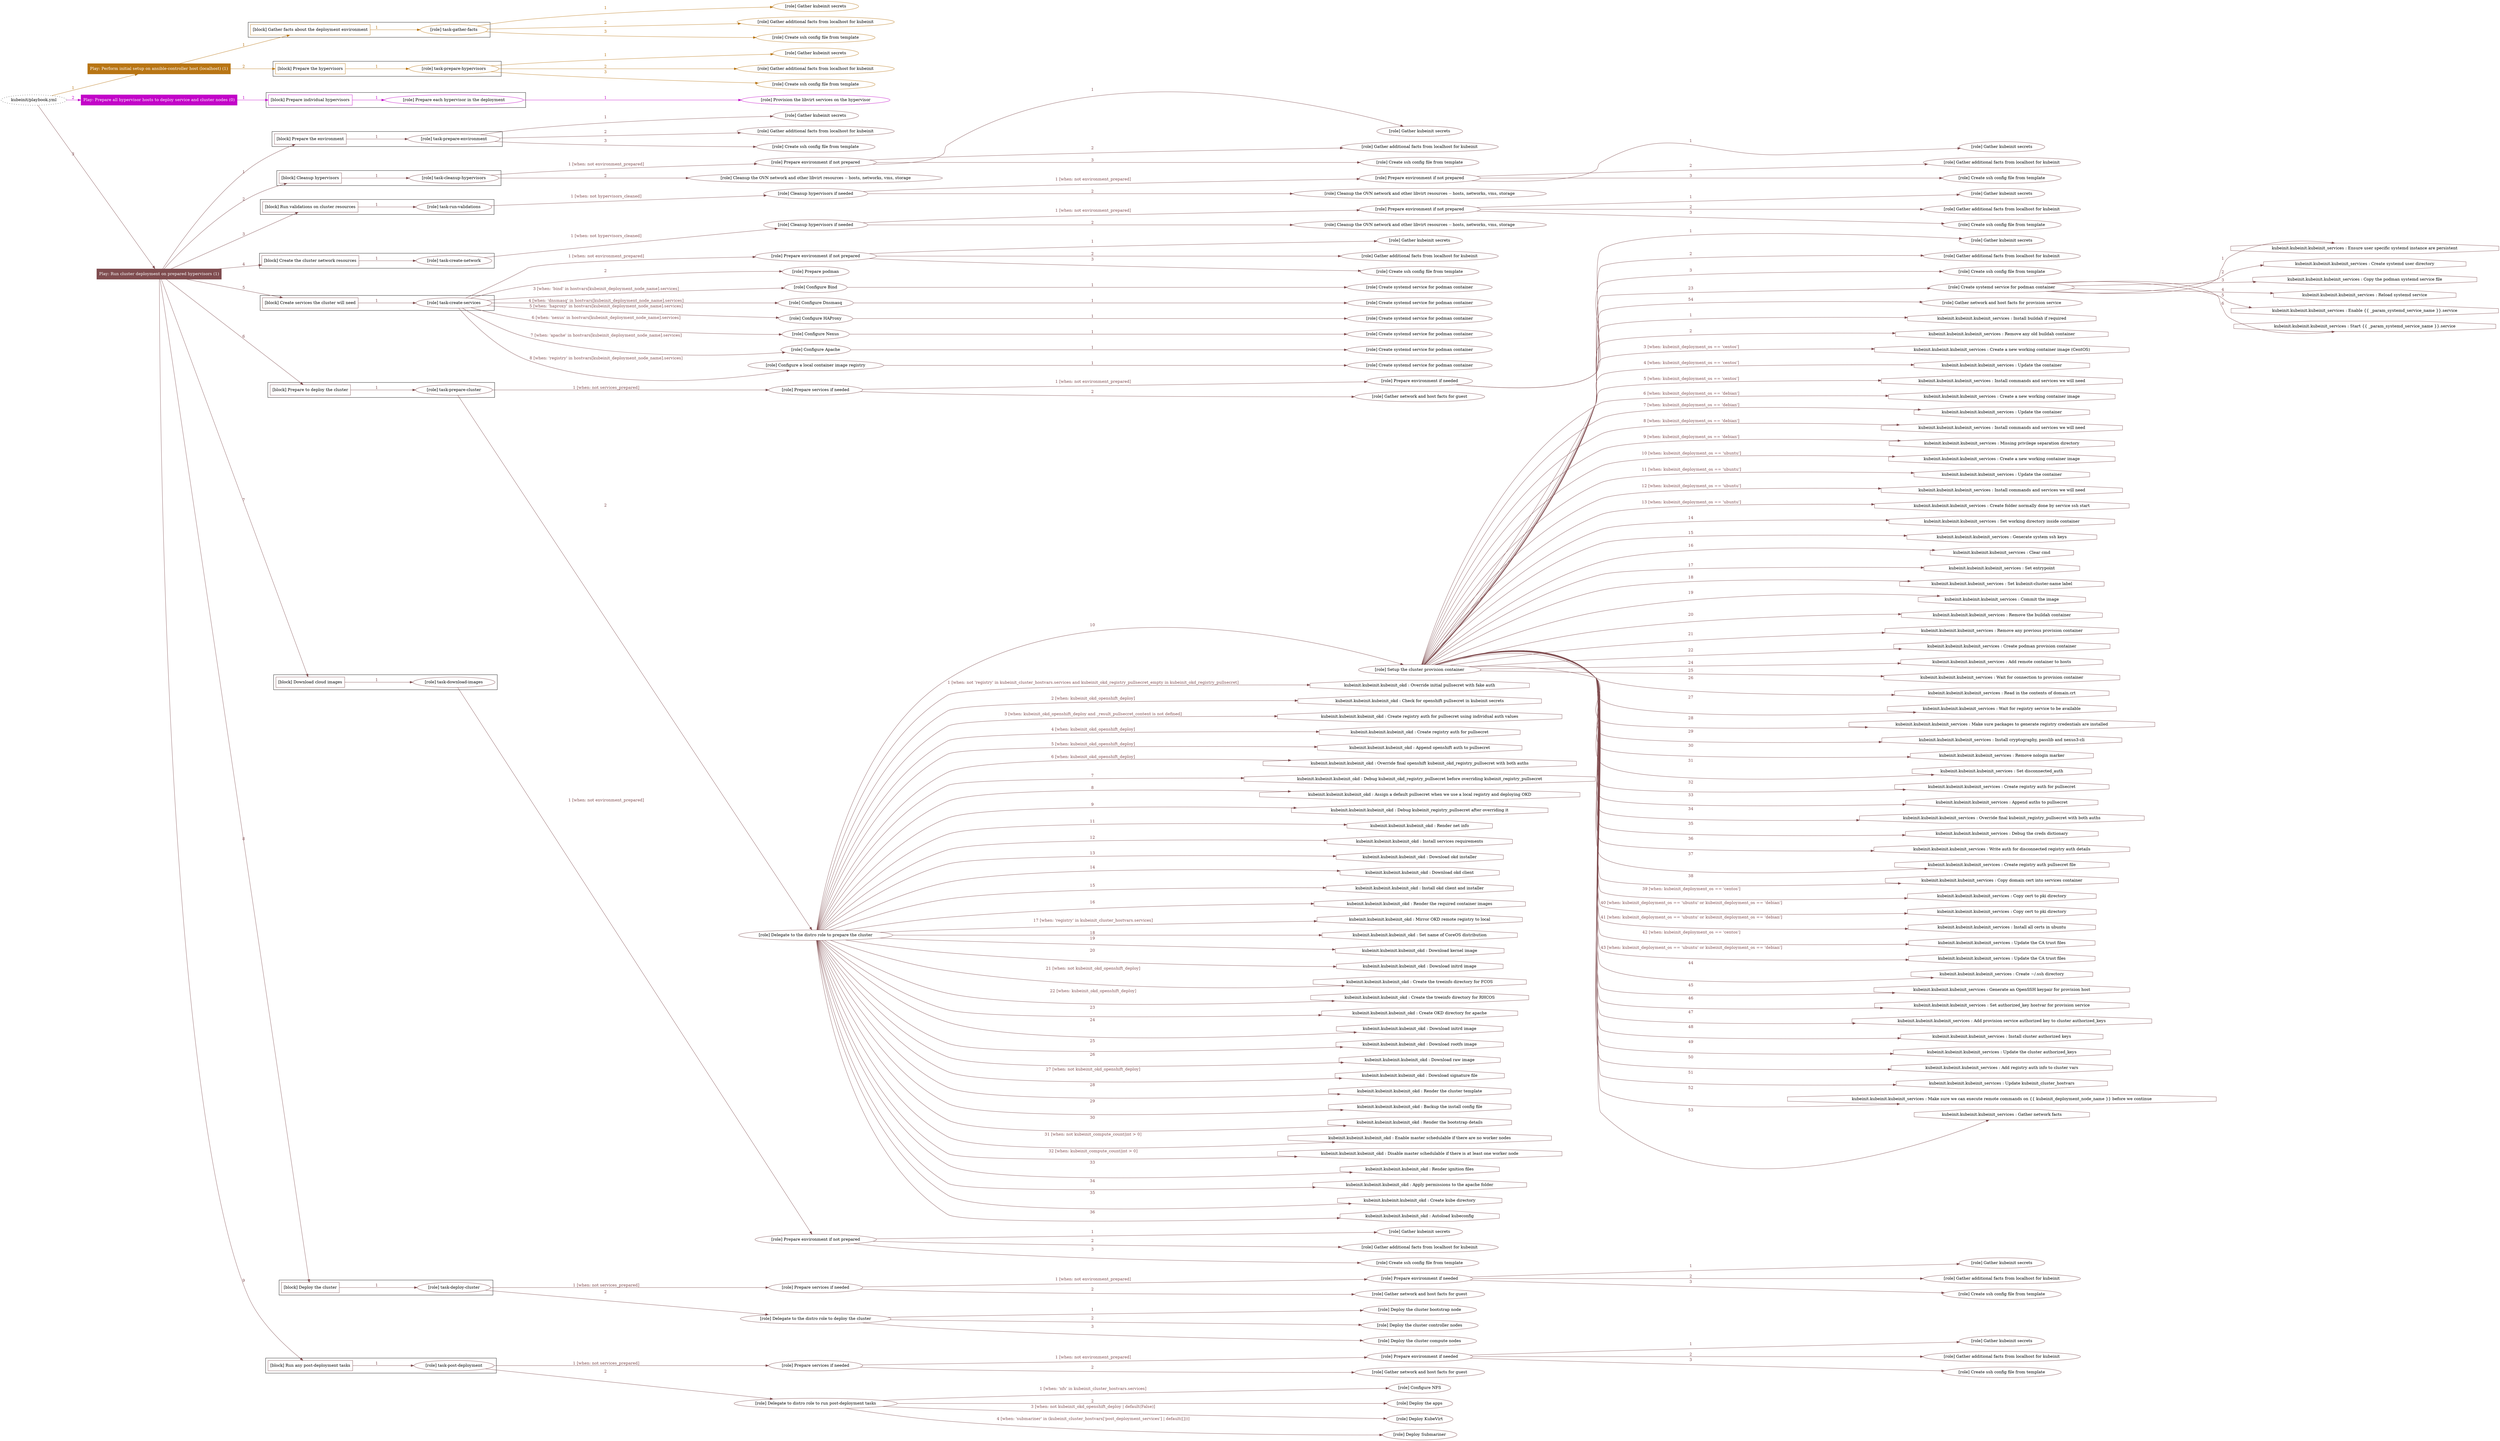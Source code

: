 digraph {
	graph [concentrate=true ordering=in rankdir=LR ratio=fill]
	edge [esep=5 sep=10]
	"kubeinit/playbook.yml" [URL="/home/runner/work/kubeinit/kubeinit/kubeinit/playbook.yml" id=playbook_f262809a style=dotted]
	play_6eb583d7 [label="Play: Perform initial setup on ansible-controller host (localhost) (1)" URL="/home/runner/work/kubeinit/kubeinit/kubeinit/playbook.yml" color="#b87514" fontcolor="#ffffff" id=play_6eb583d7 shape=box style=filled tooltip=localhost]
	"kubeinit/playbook.yml" -> play_6eb583d7 [label="1 " color="#b87514" fontcolor="#b87514" id=edge_d9fc40d9 labeltooltip="1 " tooltip="1 "]
	subgraph "Gather kubeinit secrets" {
		role_1b904b42 [label="[role] Gather kubeinit secrets" URL="/home/runner/.ansible/collections/ansible_collections/kubeinit/kubeinit/roles/kubeinit_prepare/tasks/gather_kubeinit_facts.yml" color="#b87514" id=role_1b904b42 tooltip="Gather kubeinit secrets"]
	}
	subgraph "Gather additional facts from localhost for kubeinit" {
		role_b4e725ac [label="[role] Gather additional facts from localhost for kubeinit" URL="/home/runner/.ansible/collections/ansible_collections/kubeinit/kubeinit/roles/kubeinit_prepare/tasks/gather_kubeinit_facts.yml" color="#b87514" id=role_b4e725ac tooltip="Gather additional facts from localhost for kubeinit"]
	}
	subgraph "Create ssh config file from template" {
		role_60a49d42 [label="[role] Create ssh config file from template" URL="/home/runner/.ansible/collections/ansible_collections/kubeinit/kubeinit/roles/kubeinit_prepare/tasks/gather_kubeinit_facts.yml" color="#b87514" id=role_60a49d42 tooltip="Create ssh config file from template"]
	}
	subgraph "task-gather-facts" {
		role_84e2894e [label="[role] task-gather-facts" URL="/home/runner/work/kubeinit/kubeinit/kubeinit/playbook.yml" color="#b87514" id=role_84e2894e tooltip="task-gather-facts"]
		role_84e2894e -> role_1b904b42 [label="1 " color="#b87514" fontcolor="#b87514" id=edge_773749b0 labeltooltip="1 " tooltip="1 "]
		role_84e2894e -> role_b4e725ac [label="2 " color="#b87514" fontcolor="#b87514" id=edge_2b16c107 labeltooltip="2 " tooltip="2 "]
		role_84e2894e -> role_60a49d42 [label="3 " color="#b87514" fontcolor="#b87514" id=edge_f92f1c3e labeltooltip="3 " tooltip="3 "]
	}
	subgraph "Gather kubeinit secrets" {
		role_1e8908b1 [label="[role] Gather kubeinit secrets" URL="/home/runner/.ansible/collections/ansible_collections/kubeinit/kubeinit/roles/kubeinit_prepare/tasks/gather_kubeinit_facts.yml" color="#b87514" id=role_1e8908b1 tooltip="Gather kubeinit secrets"]
	}
	subgraph "Gather additional facts from localhost for kubeinit" {
		role_6b35fb08 [label="[role] Gather additional facts from localhost for kubeinit" URL="/home/runner/.ansible/collections/ansible_collections/kubeinit/kubeinit/roles/kubeinit_prepare/tasks/gather_kubeinit_facts.yml" color="#b87514" id=role_6b35fb08 tooltip="Gather additional facts from localhost for kubeinit"]
	}
	subgraph "Create ssh config file from template" {
		role_9b9118b4 [label="[role] Create ssh config file from template" URL="/home/runner/.ansible/collections/ansible_collections/kubeinit/kubeinit/roles/kubeinit_prepare/tasks/gather_kubeinit_facts.yml" color="#b87514" id=role_9b9118b4 tooltip="Create ssh config file from template"]
	}
	subgraph "task-prepare-hypervisors" {
		role_c2bd95a7 [label="[role] task-prepare-hypervisors" URL="/home/runner/work/kubeinit/kubeinit/kubeinit/playbook.yml" color="#b87514" id=role_c2bd95a7 tooltip="task-prepare-hypervisors"]
		role_c2bd95a7 -> role_1e8908b1 [label="1 " color="#b87514" fontcolor="#b87514" id=edge_da27f037 labeltooltip="1 " tooltip="1 "]
		role_c2bd95a7 -> role_6b35fb08 [label="2 " color="#b87514" fontcolor="#b87514" id=edge_588f4e42 labeltooltip="2 " tooltip="2 "]
		role_c2bd95a7 -> role_9b9118b4 [label="3 " color="#b87514" fontcolor="#b87514" id=edge_4d883c26 labeltooltip="3 " tooltip="3 "]
	}
	subgraph "Play: Perform initial setup on ansible-controller host (localhost) (1)" {
		play_6eb583d7 -> block_a824fec2 [label=1 color="#b87514" fontcolor="#b87514" id=edge_b78db148 labeltooltip=1 tooltip=1]
		subgraph cluster_block_a824fec2 {
			block_a824fec2 [label="[block] Gather facts about the deployment environment" URL="/home/runner/work/kubeinit/kubeinit/kubeinit/playbook.yml" color="#b87514" id=block_a824fec2 labeltooltip="Gather facts about the deployment environment" shape=box tooltip="Gather facts about the deployment environment"]
			block_a824fec2 -> role_84e2894e [label="1 " color="#b87514" fontcolor="#b87514" id=edge_d0a3f1c4 labeltooltip="1 " tooltip="1 "]
		}
		play_6eb583d7 -> block_93d536f5 [label=2 color="#b87514" fontcolor="#b87514" id=edge_b3f7f2c1 labeltooltip=2 tooltip=2]
		subgraph cluster_block_93d536f5 {
			block_93d536f5 [label="[block] Prepare the hypervisors" URL="/home/runner/work/kubeinit/kubeinit/kubeinit/playbook.yml" color="#b87514" id=block_93d536f5 labeltooltip="Prepare the hypervisors" shape=box tooltip="Prepare the hypervisors"]
			block_93d536f5 -> role_c2bd95a7 [label="1 " color="#b87514" fontcolor="#b87514" id=edge_2cbb9238 labeltooltip="1 " tooltip="1 "]
		}
	}
	play_be0f158b [label="Play: Prepare all hypervisor hosts to deploy service and cluster nodes (0)" URL="/home/runner/work/kubeinit/kubeinit/kubeinit/playbook.yml" color="#c204c8" fontcolor="#ffffff" id=play_be0f158b shape=box style=filled tooltip="Play: Prepare all hypervisor hosts to deploy service and cluster nodes (0)"]
	"kubeinit/playbook.yml" -> play_be0f158b [label="2 " color="#c204c8" fontcolor="#c204c8" id=edge_e2d9a3dd labeltooltip="2 " tooltip="2 "]
	subgraph "Provision the libvirt services on the hypervisor" {
		role_2e78ae4a [label="[role] Provision the libvirt services on the hypervisor" URL="/home/runner/.ansible/collections/ansible_collections/kubeinit/kubeinit/roles/kubeinit_prepare/tasks/prepare_hypervisor.yml" color="#c204c8" id=role_2e78ae4a tooltip="Provision the libvirt services on the hypervisor"]
	}
	subgraph "Prepare each hypervisor in the deployment" {
		role_ea48cb6a [label="[role] Prepare each hypervisor in the deployment" URL="/home/runner/work/kubeinit/kubeinit/kubeinit/playbook.yml" color="#c204c8" id=role_ea48cb6a tooltip="Prepare each hypervisor in the deployment"]
		role_ea48cb6a -> role_2e78ae4a [label="1 " color="#c204c8" fontcolor="#c204c8" id=edge_5d6c6ae1 labeltooltip="1 " tooltip="1 "]
	}
	subgraph "Play: Prepare all hypervisor hosts to deploy service and cluster nodes (0)" {
		play_be0f158b -> block_adb1c2c7 [label=1 color="#c204c8" fontcolor="#c204c8" id=edge_de08b5bb labeltooltip=1 tooltip=1]
		subgraph cluster_block_adb1c2c7 {
			block_adb1c2c7 [label="[block] Prepare individual hypervisors" URL="/home/runner/work/kubeinit/kubeinit/kubeinit/playbook.yml" color="#c204c8" id=block_adb1c2c7 labeltooltip="Prepare individual hypervisors" shape=box tooltip="Prepare individual hypervisors"]
			block_adb1c2c7 -> role_ea48cb6a [label="1 " color="#c204c8" fontcolor="#c204c8" id=edge_3bf15d00 labeltooltip="1 " tooltip="1 "]
		}
	}
	play_d402feaa [label="Play: Run cluster deployment on prepared hypervisors (1)" URL="/home/runner/work/kubeinit/kubeinit/kubeinit/playbook.yml" color="#7f4c4f" fontcolor="#ffffff" id=play_d402feaa shape=box style=filled tooltip=localhost]
	"kubeinit/playbook.yml" -> play_d402feaa [label="3 " color="#7f4c4f" fontcolor="#7f4c4f" id=edge_a2f7ef02 labeltooltip="3 " tooltip="3 "]
	subgraph "Gather kubeinit secrets" {
		role_6af9d31f [label="[role] Gather kubeinit secrets" URL="/home/runner/.ansible/collections/ansible_collections/kubeinit/kubeinit/roles/kubeinit_prepare/tasks/gather_kubeinit_facts.yml" color="#7f4c4f" id=role_6af9d31f tooltip="Gather kubeinit secrets"]
	}
	subgraph "Gather additional facts from localhost for kubeinit" {
		role_d788388c [label="[role] Gather additional facts from localhost for kubeinit" URL="/home/runner/.ansible/collections/ansible_collections/kubeinit/kubeinit/roles/kubeinit_prepare/tasks/gather_kubeinit_facts.yml" color="#7f4c4f" id=role_d788388c tooltip="Gather additional facts from localhost for kubeinit"]
	}
	subgraph "Create ssh config file from template" {
		role_8f73bce3 [label="[role] Create ssh config file from template" URL="/home/runner/.ansible/collections/ansible_collections/kubeinit/kubeinit/roles/kubeinit_prepare/tasks/gather_kubeinit_facts.yml" color="#7f4c4f" id=role_8f73bce3 tooltip="Create ssh config file from template"]
	}
	subgraph "task-prepare-environment" {
		role_868aa92d [label="[role] task-prepare-environment" URL="/home/runner/work/kubeinit/kubeinit/kubeinit/playbook.yml" color="#7f4c4f" id=role_868aa92d tooltip="task-prepare-environment"]
		role_868aa92d -> role_6af9d31f [label="1 " color="#7f4c4f" fontcolor="#7f4c4f" id=edge_1ceb8481 labeltooltip="1 " tooltip="1 "]
		role_868aa92d -> role_d788388c [label="2 " color="#7f4c4f" fontcolor="#7f4c4f" id=edge_14ff1421 labeltooltip="2 " tooltip="2 "]
		role_868aa92d -> role_8f73bce3 [label="3 " color="#7f4c4f" fontcolor="#7f4c4f" id=edge_848ff14f labeltooltip="3 " tooltip="3 "]
	}
	subgraph "Gather kubeinit secrets" {
		role_5fbae6a3 [label="[role] Gather kubeinit secrets" URL="/home/runner/.ansible/collections/ansible_collections/kubeinit/kubeinit/roles/kubeinit_prepare/tasks/gather_kubeinit_facts.yml" color="#7f4c4f" id=role_5fbae6a3 tooltip="Gather kubeinit secrets"]
	}
	subgraph "Gather additional facts from localhost for kubeinit" {
		role_5af6267f [label="[role] Gather additional facts from localhost for kubeinit" URL="/home/runner/.ansible/collections/ansible_collections/kubeinit/kubeinit/roles/kubeinit_prepare/tasks/gather_kubeinit_facts.yml" color="#7f4c4f" id=role_5af6267f tooltip="Gather additional facts from localhost for kubeinit"]
	}
	subgraph "Create ssh config file from template" {
		role_a0fa1dc7 [label="[role] Create ssh config file from template" URL="/home/runner/.ansible/collections/ansible_collections/kubeinit/kubeinit/roles/kubeinit_prepare/tasks/gather_kubeinit_facts.yml" color="#7f4c4f" id=role_a0fa1dc7 tooltip="Create ssh config file from template"]
	}
	subgraph "Prepare environment if not prepared" {
		role_a20650ef [label="[role] Prepare environment if not prepared" URL="/home/runner/.ansible/collections/ansible_collections/kubeinit/kubeinit/roles/kubeinit_prepare/tasks/cleanup_hypervisors.yml" color="#7f4c4f" id=role_a20650ef tooltip="Prepare environment if not prepared"]
		role_a20650ef -> role_5fbae6a3 [label="1 " color="#7f4c4f" fontcolor="#7f4c4f" id=edge_c0b9a66f labeltooltip="1 " tooltip="1 "]
		role_a20650ef -> role_5af6267f [label="2 " color="#7f4c4f" fontcolor="#7f4c4f" id=edge_2026387b labeltooltip="2 " tooltip="2 "]
		role_a20650ef -> role_a0fa1dc7 [label="3 " color="#7f4c4f" fontcolor="#7f4c4f" id=edge_201e5fd7 labeltooltip="3 " tooltip="3 "]
	}
	subgraph "Cleanup the OVN network and other libvirt resources -- hosts, networks, vms, storage" {
		role_eae16865 [label="[role] Cleanup the OVN network and other libvirt resources -- hosts, networks, vms, storage" URL="/home/runner/.ansible/collections/ansible_collections/kubeinit/kubeinit/roles/kubeinit_prepare/tasks/cleanup_hypervisors.yml" color="#7f4c4f" id=role_eae16865 tooltip="Cleanup the OVN network and other libvirt resources -- hosts, networks, vms, storage"]
	}
	subgraph "task-cleanup-hypervisors" {
		role_fde2e688 [label="[role] task-cleanup-hypervisors" URL="/home/runner/work/kubeinit/kubeinit/kubeinit/playbook.yml" color="#7f4c4f" id=role_fde2e688 tooltip="task-cleanup-hypervisors"]
		role_fde2e688 -> role_a20650ef [label="1 [when: not environment_prepared]" color="#7f4c4f" fontcolor="#7f4c4f" id=edge_4d10212e labeltooltip="1 [when: not environment_prepared]" tooltip="1 [when: not environment_prepared]"]
		role_fde2e688 -> role_eae16865 [label="2 " color="#7f4c4f" fontcolor="#7f4c4f" id=edge_80195b40 labeltooltip="2 " tooltip="2 "]
	}
	subgraph "Gather kubeinit secrets" {
		role_c4e982c5 [label="[role] Gather kubeinit secrets" URL="/home/runner/.ansible/collections/ansible_collections/kubeinit/kubeinit/roles/kubeinit_prepare/tasks/gather_kubeinit_facts.yml" color="#7f4c4f" id=role_c4e982c5 tooltip="Gather kubeinit secrets"]
	}
	subgraph "Gather additional facts from localhost for kubeinit" {
		role_cf5857e8 [label="[role] Gather additional facts from localhost for kubeinit" URL="/home/runner/.ansible/collections/ansible_collections/kubeinit/kubeinit/roles/kubeinit_prepare/tasks/gather_kubeinit_facts.yml" color="#7f4c4f" id=role_cf5857e8 tooltip="Gather additional facts from localhost for kubeinit"]
	}
	subgraph "Create ssh config file from template" {
		role_dda25ae6 [label="[role] Create ssh config file from template" URL="/home/runner/.ansible/collections/ansible_collections/kubeinit/kubeinit/roles/kubeinit_prepare/tasks/gather_kubeinit_facts.yml" color="#7f4c4f" id=role_dda25ae6 tooltip="Create ssh config file from template"]
	}
	subgraph "Prepare environment if not prepared" {
		role_d9a19b25 [label="[role] Prepare environment if not prepared" URL="/home/runner/.ansible/collections/ansible_collections/kubeinit/kubeinit/roles/kubeinit_prepare/tasks/cleanup_hypervisors.yml" color="#7f4c4f" id=role_d9a19b25 tooltip="Prepare environment if not prepared"]
		role_d9a19b25 -> role_c4e982c5 [label="1 " color="#7f4c4f" fontcolor="#7f4c4f" id=edge_36bcf67f labeltooltip="1 " tooltip="1 "]
		role_d9a19b25 -> role_cf5857e8 [label="2 " color="#7f4c4f" fontcolor="#7f4c4f" id=edge_ddf94aff labeltooltip="2 " tooltip="2 "]
		role_d9a19b25 -> role_dda25ae6 [label="3 " color="#7f4c4f" fontcolor="#7f4c4f" id=edge_0ec0ba54 labeltooltip="3 " tooltip="3 "]
	}
	subgraph "Cleanup the OVN network and other libvirt resources -- hosts, networks, vms, storage" {
		role_693efac2 [label="[role] Cleanup the OVN network and other libvirt resources -- hosts, networks, vms, storage" URL="/home/runner/.ansible/collections/ansible_collections/kubeinit/kubeinit/roles/kubeinit_prepare/tasks/cleanup_hypervisors.yml" color="#7f4c4f" id=role_693efac2 tooltip="Cleanup the OVN network and other libvirt resources -- hosts, networks, vms, storage"]
	}
	subgraph "Cleanup hypervisors if needed" {
		role_7ffaac25 [label="[role] Cleanup hypervisors if needed" URL="/home/runner/.ansible/collections/ansible_collections/kubeinit/kubeinit/roles/kubeinit_validations/tasks/main.yml" color="#7f4c4f" id=role_7ffaac25 tooltip="Cleanup hypervisors if needed"]
		role_7ffaac25 -> role_d9a19b25 [label="1 [when: not environment_prepared]" color="#7f4c4f" fontcolor="#7f4c4f" id=edge_301f8eba labeltooltip="1 [when: not environment_prepared]" tooltip="1 [when: not environment_prepared]"]
		role_7ffaac25 -> role_693efac2 [label="2 " color="#7f4c4f" fontcolor="#7f4c4f" id=edge_b54b3f07 labeltooltip="2 " tooltip="2 "]
	}
	subgraph "task-run-validations" {
		role_2e618f19 [label="[role] task-run-validations" URL="/home/runner/work/kubeinit/kubeinit/kubeinit/playbook.yml" color="#7f4c4f" id=role_2e618f19 tooltip="task-run-validations"]
		role_2e618f19 -> role_7ffaac25 [label="1 [when: not hypervisors_cleaned]" color="#7f4c4f" fontcolor="#7f4c4f" id=edge_c2967dc6 labeltooltip="1 [when: not hypervisors_cleaned]" tooltip="1 [when: not hypervisors_cleaned]"]
	}
	subgraph "Gather kubeinit secrets" {
		role_0ab14246 [label="[role] Gather kubeinit secrets" URL="/home/runner/.ansible/collections/ansible_collections/kubeinit/kubeinit/roles/kubeinit_prepare/tasks/gather_kubeinit_facts.yml" color="#7f4c4f" id=role_0ab14246 tooltip="Gather kubeinit secrets"]
	}
	subgraph "Gather additional facts from localhost for kubeinit" {
		role_757b587c [label="[role] Gather additional facts from localhost for kubeinit" URL="/home/runner/.ansible/collections/ansible_collections/kubeinit/kubeinit/roles/kubeinit_prepare/tasks/gather_kubeinit_facts.yml" color="#7f4c4f" id=role_757b587c tooltip="Gather additional facts from localhost for kubeinit"]
	}
	subgraph "Create ssh config file from template" {
		role_46c78626 [label="[role] Create ssh config file from template" URL="/home/runner/.ansible/collections/ansible_collections/kubeinit/kubeinit/roles/kubeinit_prepare/tasks/gather_kubeinit_facts.yml" color="#7f4c4f" id=role_46c78626 tooltip="Create ssh config file from template"]
	}
	subgraph "Prepare environment if not prepared" {
		role_a8e1f319 [label="[role] Prepare environment if not prepared" URL="/home/runner/.ansible/collections/ansible_collections/kubeinit/kubeinit/roles/kubeinit_prepare/tasks/cleanup_hypervisors.yml" color="#7f4c4f" id=role_a8e1f319 tooltip="Prepare environment if not prepared"]
		role_a8e1f319 -> role_0ab14246 [label="1 " color="#7f4c4f" fontcolor="#7f4c4f" id=edge_7dea0071 labeltooltip="1 " tooltip="1 "]
		role_a8e1f319 -> role_757b587c [label="2 " color="#7f4c4f" fontcolor="#7f4c4f" id=edge_a91554e8 labeltooltip="2 " tooltip="2 "]
		role_a8e1f319 -> role_46c78626 [label="3 " color="#7f4c4f" fontcolor="#7f4c4f" id=edge_4f9bcbbb labeltooltip="3 " tooltip="3 "]
	}
	subgraph "Cleanup the OVN network and other libvirt resources -- hosts, networks, vms, storage" {
		role_f8ad7327 [label="[role] Cleanup the OVN network and other libvirt resources -- hosts, networks, vms, storage" URL="/home/runner/.ansible/collections/ansible_collections/kubeinit/kubeinit/roles/kubeinit_prepare/tasks/cleanup_hypervisors.yml" color="#7f4c4f" id=role_f8ad7327 tooltip="Cleanup the OVN network and other libvirt resources -- hosts, networks, vms, storage"]
	}
	subgraph "Cleanup hypervisors if needed" {
		role_fcf89572 [label="[role] Cleanup hypervisors if needed" URL="/home/runner/.ansible/collections/ansible_collections/kubeinit/kubeinit/roles/kubeinit_libvirt/tasks/create_network.yml" color="#7f4c4f" id=role_fcf89572 tooltip="Cleanup hypervisors if needed"]
		role_fcf89572 -> role_a8e1f319 [label="1 [when: not environment_prepared]" color="#7f4c4f" fontcolor="#7f4c4f" id=edge_74c070e5 labeltooltip="1 [when: not environment_prepared]" tooltip="1 [when: not environment_prepared]"]
		role_fcf89572 -> role_f8ad7327 [label="2 " color="#7f4c4f" fontcolor="#7f4c4f" id=edge_7c89a1c1 labeltooltip="2 " tooltip="2 "]
	}
	subgraph "task-create-network" {
		role_58739b20 [label="[role] task-create-network" URL="/home/runner/work/kubeinit/kubeinit/kubeinit/playbook.yml" color="#7f4c4f" id=role_58739b20 tooltip="task-create-network"]
		role_58739b20 -> role_fcf89572 [label="1 [when: not hypervisors_cleaned]" color="#7f4c4f" fontcolor="#7f4c4f" id=edge_38939f12 labeltooltip="1 [when: not hypervisors_cleaned]" tooltip="1 [when: not hypervisors_cleaned]"]
	}
	subgraph "Gather kubeinit secrets" {
		role_2755c2b5 [label="[role] Gather kubeinit secrets" URL="/home/runner/.ansible/collections/ansible_collections/kubeinit/kubeinit/roles/kubeinit_prepare/tasks/gather_kubeinit_facts.yml" color="#7f4c4f" id=role_2755c2b5 tooltip="Gather kubeinit secrets"]
	}
	subgraph "Gather additional facts from localhost for kubeinit" {
		role_23f1327a [label="[role] Gather additional facts from localhost for kubeinit" URL="/home/runner/.ansible/collections/ansible_collections/kubeinit/kubeinit/roles/kubeinit_prepare/tasks/gather_kubeinit_facts.yml" color="#7f4c4f" id=role_23f1327a tooltip="Gather additional facts from localhost for kubeinit"]
	}
	subgraph "Create ssh config file from template" {
		role_fa3b47c6 [label="[role] Create ssh config file from template" URL="/home/runner/.ansible/collections/ansible_collections/kubeinit/kubeinit/roles/kubeinit_prepare/tasks/gather_kubeinit_facts.yml" color="#7f4c4f" id=role_fa3b47c6 tooltip="Create ssh config file from template"]
	}
	subgraph "Prepare environment if not prepared" {
		role_efb1c0aa [label="[role] Prepare environment if not prepared" URL="/home/runner/.ansible/collections/ansible_collections/kubeinit/kubeinit/roles/kubeinit_services/tasks/main.yml" color="#7f4c4f" id=role_efb1c0aa tooltip="Prepare environment if not prepared"]
		role_efb1c0aa -> role_2755c2b5 [label="1 " color="#7f4c4f" fontcolor="#7f4c4f" id=edge_91eb80cb labeltooltip="1 " tooltip="1 "]
		role_efb1c0aa -> role_23f1327a [label="2 " color="#7f4c4f" fontcolor="#7f4c4f" id=edge_02299060 labeltooltip="2 " tooltip="2 "]
		role_efb1c0aa -> role_fa3b47c6 [label="3 " color="#7f4c4f" fontcolor="#7f4c4f" id=edge_0dcb1c05 labeltooltip="3 " tooltip="3 "]
	}
	subgraph "Prepare podman" {
		role_7a3f2efc [label="[role] Prepare podman" URL="/home/runner/.ansible/collections/ansible_collections/kubeinit/kubeinit/roles/kubeinit_services/tasks/00_create_service_pod.yml" color="#7f4c4f" id=role_7a3f2efc tooltip="Prepare podman"]
	}
	subgraph "Create systemd service for podman container" {
		role_81e8467d [label="[role] Create systemd service for podman container" URL="/home/runner/.ansible/collections/ansible_collections/kubeinit/kubeinit/roles/kubeinit_bind/tasks/main.yml" color="#7f4c4f" id=role_81e8467d tooltip="Create systemd service for podman container"]
	}
	subgraph "Configure Bind" {
		role_24910a7f [label="[role] Configure Bind" URL="/home/runner/.ansible/collections/ansible_collections/kubeinit/kubeinit/roles/kubeinit_services/tasks/start_services_containers.yml" color="#7f4c4f" id=role_24910a7f tooltip="Configure Bind"]
		role_24910a7f -> role_81e8467d [label="1 " color="#7f4c4f" fontcolor="#7f4c4f" id=edge_be11e4de labeltooltip="1 " tooltip="1 "]
	}
	subgraph "Create systemd service for podman container" {
		role_6d0e8d28 [label="[role] Create systemd service for podman container" URL="/home/runner/.ansible/collections/ansible_collections/kubeinit/kubeinit/roles/kubeinit_dnsmasq/tasks/main.yml" color="#7f4c4f" id=role_6d0e8d28 tooltip="Create systemd service for podman container"]
	}
	subgraph "Configure Dnsmasq" {
		role_9257553b [label="[role] Configure Dnsmasq" URL="/home/runner/.ansible/collections/ansible_collections/kubeinit/kubeinit/roles/kubeinit_services/tasks/start_services_containers.yml" color="#7f4c4f" id=role_9257553b tooltip="Configure Dnsmasq"]
		role_9257553b -> role_6d0e8d28 [label="1 " color="#7f4c4f" fontcolor="#7f4c4f" id=edge_7bbc84ba labeltooltip="1 " tooltip="1 "]
	}
	subgraph "Create systemd service for podman container" {
		role_f69ffd32 [label="[role] Create systemd service for podman container" URL="/home/runner/.ansible/collections/ansible_collections/kubeinit/kubeinit/roles/kubeinit_haproxy/tasks/main.yml" color="#7f4c4f" id=role_f69ffd32 tooltip="Create systemd service for podman container"]
	}
	subgraph "Configure HAProxy" {
		role_65da2218 [label="[role] Configure HAProxy" URL="/home/runner/.ansible/collections/ansible_collections/kubeinit/kubeinit/roles/kubeinit_services/tasks/start_services_containers.yml" color="#7f4c4f" id=role_65da2218 tooltip="Configure HAProxy"]
		role_65da2218 -> role_f69ffd32 [label="1 " color="#7f4c4f" fontcolor="#7f4c4f" id=edge_3316623a labeltooltip="1 " tooltip="1 "]
	}
	subgraph "Create systemd service for podman container" {
		role_5bbe82bd [label="[role] Create systemd service for podman container" URL="/home/runner/.ansible/collections/ansible_collections/kubeinit/kubeinit/roles/kubeinit_nexus/tasks/main.yml" color="#7f4c4f" id=role_5bbe82bd tooltip="Create systemd service for podman container"]
	}
	subgraph "Configure Nexus" {
		role_9a45ecc5 [label="[role] Configure Nexus" URL="/home/runner/.ansible/collections/ansible_collections/kubeinit/kubeinit/roles/kubeinit_services/tasks/start_services_containers.yml" color="#7f4c4f" id=role_9a45ecc5 tooltip="Configure Nexus"]
		role_9a45ecc5 -> role_5bbe82bd [label="1 " color="#7f4c4f" fontcolor="#7f4c4f" id=edge_542eb64a labeltooltip="1 " tooltip="1 "]
	}
	subgraph "Create systemd service for podman container" {
		role_b99629d1 [label="[role] Create systemd service for podman container" URL="/home/runner/.ansible/collections/ansible_collections/kubeinit/kubeinit/roles/kubeinit_apache/tasks/main.yml" color="#7f4c4f" id=role_b99629d1 tooltip="Create systemd service for podman container"]
	}
	subgraph "Configure Apache" {
		role_20189c57 [label="[role] Configure Apache" URL="/home/runner/.ansible/collections/ansible_collections/kubeinit/kubeinit/roles/kubeinit_services/tasks/start_services_containers.yml" color="#7f4c4f" id=role_20189c57 tooltip="Configure Apache"]
		role_20189c57 -> role_b99629d1 [label="1 " color="#7f4c4f" fontcolor="#7f4c4f" id=edge_c94df58a labeltooltip="1 " tooltip="1 "]
	}
	subgraph "Create systemd service for podman container" {
		role_c8552506 [label="[role] Create systemd service for podman container" URL="/home/runner/.ansible/collections/ansible_collections/kubeinit/kubeinit/roles/kubeinit_registry/tasks/main.yml" color="#7f4c4f" id=role_c8552506 tooltip="Create systemd service for podman container"]
	}
	subgraph "Configure a local container image registry" {
		role_00056447 [label="[role] Configure a local container image registry" URL="/home/runner/.ansible/collections/ansible_collections/kubeinit/kubeinit/roles/kubeinit_services/tasks/start_services_containers.yml" color="#7f4c4f" id=role_00056447 tooltip="Configure a local container image registry"]
		role_00056447 -> role_c8552506 [label="1 " color="#7f4c4f" fontcolor="#7f4c4f" id=edge_e9ca749f labeltooltip="1 " tooltip="1 "]
	}
	subgraph "task-create-services" {
		role_56afa5ea [label="[role] task-create-services" URL="/home/runner/work/kubeinit/kubeinit/kubeinit/playbook.yml" color="#7f4c4f" id=role_56afa5ea tooltip="task-create-services"]
		role_56afa5ea -> role_efb1c0aa [label="1 [when: not environment_prepared]" color="#7f4c4f" fontcolor="#7f4c4f" id=edge_c4a856f3 labeltooltip="1 [when: not environment_prepared]" tooltip="1 [when: not environment_prepared]"]
		role_56afa5ea -> role_7a3f2efc [label="2 " color="#7f4c4f" fontcolor="#7f4c4f" id=edge_4f5bfae6 labeltooltip="2 " tooltip="2 "]
		role_56afa5ea -> role_24910a7f [label="3 [when: 'bind' in hostvars[kubeinit_deployment_node_name].services]" color="#7f4c4f" fontcolor="#7f4c4f" id=edge_9ea6ffda labeltooltip="3 [when: 'bind' in hostvars[kubeinit_deployment_node_name].services]" tooltip="3 [when: 'bind' in hostvars[kubeinit_deployment_node_name].services]"]
		role_56afa5ea -> role_9257553b [label="4 [when: 'dnsmasq' in hostvars[kubeinit_deployment_node_name].services]" color="#7f4c4f" fontcolor="#7f4c4f" id=edge_0a26ba47 labeltooltip="4 [when: 'dnsmasq' in hostvars[kubeinit_deployment_node_name].services]" tooltip="4 [when: 'dnsmasq' in hostvars[kubeinit_deployment_node_name].services]"]
		role_56afa5ea -> role_65da2218 [label="5 [when: 'haproxy' in hostvars[kubeinit_deployment_node_name].services]" color="#7f4c4f" fontcolor="#7f4c4f" id=edge_3a022124 labeltooltip="5 [when: 'haproxy' in hostvars[kubeinit_deployment_node_name].services]" tooltip="5 [when: 'haproxy' in hostvars[kubeinit_deployment_node_name].services]"]
		role_56afa5ea -> role_9a45ecc5 [label="6 [when: 'nexus' in hostvars[kubeinit_deployment_node_name].services]" color="#7f4c4f" fontcolor="#7f4c4f" id=edge_89847142 labeltooltip="6 [when: 'nexus' in hostvars[kubeinit_deployment_node_name].services]" tooltip="6 [when: 'nexus' in hostvars[kubeinit_deployment_node_name].services]"]
		role_56afa5ea -> role_20189c57 [label="7 [when: 'apache' in hostvars[kubeinit_deployment_node_name].services]" color="#7f4c4f" fontcolor="#7f4c4f" id=edge_d2eabb7a labeltooltip="7 [when: 'apache' in hostvars[kubeinit_deployment_node_name].services]" tooltip="7 [when: 'apache' in hostvars[kubeinit_deployment_node_name].services]"]
		role_56afa5ea -> role_00056447 [label="8 [when: 'registry' in hostvars[kubeinit_deployment_node_name].services]" color="#7f4c4f" fontcolor="#7f4c4f" id=edge_10b4a5ee labeltooltip="8 [when: 'registry' in hostvars[kubeinit_deployment_node_name].services]" tooltip="8 [when: 'registry' in hostvars[kubeinit_deployment_node_name].services]"]
	}
	subgraph "Gather kubeinit secrets" {
		role_d170a45f [label="[role] Gather kubeinit secrets" URL="/home/runner/.ansible/collections/ansible_collections/kubeinit/kubeinit/roles/kubeinit_prepare/tasks/gather_kubeinit_facts.yml" color="#7f4c4f" id=role_d170a45f tooltip="Gather kubeinit secrets"]
	}
	subgraph "Gather additional facts from localhost for kubeinit" {
		role_05acc5db [label="[role] Gather additional facts from localhost for kubeinit" URL="/home/runner/.ansible/collections/ansible_collections/kubeinit/kubeinit/roles/kubeinit_prepare/tasks/gather_kubeinit_facts.yml" color="#7f4c4f" id=role_05acc5db tooltip="Gather additional facts from localhost for kubeinit"]
	}
	subgraph "Create ssh config file from template" {
		role_0d83631a [label="[role] Create ssh config file from template" URL="/home/runner/.ansible/collections/ansible_collections/kubeinit/kubeinit/roles/kubeinit_prepare/tasks/gather_kubeinit_facts.yml" color="#7f4c4f" id=role_0d83631a tooltip="Create ssh config file from template"]
	}
	subgraph "Prepare environment if needed" {
		role_fd6d64b4 [label="[role] Prepare environment if needed" URL="/home/runner/.ansible/collections/ansible_collections/kubeinit/kubeinit/roles/kubeinit_services/tasks/prepare_services.yml" color="#7f4c4f" id=role_fd6d64b4 tooltip="Prepare environment if needed"]
		role_fd6d64b4 -> role_d170a45f [label="1 " color="#7f4c4f" fontcolor="#7f4c4f" id=edge_355a2a18 labeltooltip="1 " tooltip="1 "]
		role_fd6d64b4 -> role_05acc5db [label="2 " color="#7f4c4f" fontcolor="#7f4c4f" id=edge_4bd33b39 labeltooltip="2 " tooltip="2 "]
		role_fd6d64b4 -> role_0d83631a [label="3 " color="#7f4c4f" fontcolor="#7f4c4f" id=edge_d1df617c labeltooltip="3 " tooltip="3 "]
	}
	subgraph "Gather network and host facts for guest" {
		role_a8849f61 [label="[role] Gather network and host facts for guest" URL="/home/runner/.ansible/collections/ansible_collections/kubeinit/kubeinit/roles/kubeinit_services/tasks/prepare_services.yml" color="#7f4c4f" id=role_a8849f61 tooltip="Gather network and host facts for guest"]
	}
	subgraph "Prepare services if needed" {
		role_fe490372 [label="[role] Prepare services if needed" URL="/home/runner/.ansible/collections/ansible_collections/kubeinit/kubeinit/roles/kubeinit_prepare/tasks/prepare_cluster.yml" color="#7f4c4f" id=role_fe490372 tooltip="Prepare services if needed"]
		role_fe490372 -> role_fd6d64b4 [label="1 [when: not environment_prepared]" color="#7f4c4f" fontcolor="#7f4c4f" id=edge_de6c74a5 labeltooltip="1 [when: not environment_prepared]" tooltip="1 [when: not environment_prepared]"]
		role_fe490372 -> role_a8849f61 [label="2 " color="#7f4c4f" fontcolor="#7f4c4f" id=edge_4ae3f775 labeltooltip="2 " tooltip="2 "]
	}
	subgraph "Create systemd service for podman container" {
		role_52bd9485 [label="[role] Create systemd service for podman container" URL="/home/runner/.ansible/collections/ansible_collections/kubeinit/kubeinit/roles/kubeinit_services/tasks/create_provision_container.yml" color="#7f4c4f" id=role_52bd9485 tooltip="Create systemd service for podman container"]
		task_0c31a9c7 [label="kubeinit.kubeinit.kubeinit_services : Ensure user specific systemd instance are persistent" URL="/home/runner/.ansible/collections/ansible_collections/kubeinit/kubeinit/roles/kubeinit_services/tasks/create_managed_service.yml" color="#7f4c4f" id=task_0c31a9c7 shape=octagon tooltip="kubeinit.kubeinit.kubeinit_services : Ensure user specific systemd instance are persistent"]
		role_52bd9485 -> task_0c31a9c7 [label="1 " color="#7f4c4f" fontcolor="#7f4c4f" id=edge_2b68fae5 labeltooltip="1 " tooltip="1 "]
		task_a3e38514 [label="kubeinit.kubeinit.kubeinit_services : Create systemd user directory" URL="/home/runner/.ansible/collections/ansible_collections/kubeinit/kubeinit/roles/kubeinit_services/tasks/create_managed_service.yml" color="#7f4c4f" id=task_a3e38514 shape=octagon tooltip="kubeinit.kubeinit.kubeinit_services : Create systemd user directory"]
		role_52bd9485 -> task_a3e38514 [label="2 " color="#7f4c4f" fontcolor="#7f4c4f" id=edge_dc78158c labeltooltip="2 " tooltip="2 "]
		task_4097753a [label="kubeinit.kubeinit.kubeinit_services : Copy the podman systemd service file" URL="/home/runner/.ansible/collections/ansible_collections/kubeinit/kubeinit/roles/kubeinit_services/tasks/create_managed_service.yml" color="#7f4c4f" id=task_4097753a shape=octagon tooltip="kubeinit.kubeinit.kubeinit_services : Copy the podman systemd service file"]
		role_52bd9485 -> task_4097753a [label="3 " color="#7f4c4f" fontcolor="#7f4c4f" id=edge_98f0e5c9 labeltooltip="3 " tooltip="3 "]
		task_e50b7727 [label="kubeinit.kubeinit.kubeinit_services : Reload systemd service" URL="/home/runner/.ansible/collections/ansible_collections/kubeinit/kubeinit/roles/kubeinit_services/tasks/create_managed_service.yml" color="#7f4c4f" id=task_e50b7727 shape=octagon tooltip="kubeinit.kubeinit.kubeinit_services : Reload systemd service"]
		role_52bd9485 -> task_e50b7727 [label="4 " color="#7f4c4f" fontcolor="#7f4c4f" id=edge_c1f07656 labeltooltip="4 " tooltip="4 "]
		task_35493a34 [label="kubeinit.kubeinit.kubeinit_services : Enable {{ _param_systemd_service_name }}.service" URL="/home/runner/.ansible/collections/ansible_collections/kubeinit/kubeinit/roles/kubeinit_services/tasks/create_managed_service.yml" color="#7f4c4f" id=task_35493a34 shape=octagon tooltip="kubeinit.kubeinit.kubeinit_services : Enable {{ _param_systemd_service_name }}.service"]
		role_52bd9485 -> task_35493a34 [label="5 " color="#7f4c4f" fontcolor="#7f4c4f" id=edge_de47fd61 labeltooltip="5 " tooltip="5 "]
		task_322431df [label="kubeinit.kubeinit.kubeinit_services : Start {{ _param_systemd_service_name }}.service" URL="/home/runner/.ansible/collections/ansible_collections/kubeinit/kubeinit/roles/kubeinit_services/tasks/create_managed_service.yml" color="#7f4c4f" id=task_322431df shape=octagon tooltip="kubeinit.kubeinit.kubeinit_services : Start {{ _param_systemd_service_name }}.service"]
		role_52bd9485 -> task_322431df [label="6 " color="#7f4c4f" fontcolor="#7f4c4f" id=edge_2d7b1f36 labeltooltip="6 " tooltip="6 "]
	}
	subgraph "Gather network and host facts for provision service" {
		role_1a746614 [label="[role] Gather network and host facts for provision service" URL="/home/runner/.ansible/collections/ansible_collections/kubeinit/kubeinit/roles/kubeinit_services/tasks/create_provision_container.yml" color="#7f4c4f" id=role_1a746614 tooltip="Gather network and host facts for provision service"]
	}
	subgraph "Setup the cluster provision container" {
		role_981aee13 [label="[role] Setup the cluster provision container" URL="/home/runner/.ansible/collections/ansible_collections/kubeinit/kubeinit/roles/kubeinit_okd/tasks/prepare_cluster.yml" color="#7f4c4f" id=role_981aee13 tooltip="Setup the cluster provision container"]
		task_de6d7aa8 [label="kubeinit.kubeinit.kubeinit_services : Install buildah if required" URL="/home/runner/.ansible/collections/ansible_collections/kubeinit/kubeinit/roles/kubeinit_services/tasks/create_provision_container.yml" color="#7f4c4f" id=task_de6d7aa8 shape=octagon tooltip="kubeinit.kubeinit.kubeinit_services : Install buildah if required"]
		role_981aee13 -> task_de6d7aa8 [label="1 " color="#7f4c4f" fontcolor="#7f4c4f" id=edge_f484aa47 labeltooltip="1 " tooltip="1 "]
		task_fabbec76 [label="kubeinit.kubeinit.kubeinit_services : Remove any old buildah container" URL="/home/runner/.ansible/collections/ansible_collections/kubeinit/kubeinit/roles/kubeinit_services/tasks/create_provision_container.yml" color="#7f4c4f" id=task_fabbec76 shape=octagon tooltip="kubeinit.kubeinit.kubeinit_services : Remove any old buildah container"]
		role_981aee13 -> task_fabbec76 [label="2 " color="#7f4c4f" fontcolor="#7f4c4f" id=edge_aa87ee2e labeltooltip="2 " tooltip="2 "]
		task_db396255 [label="kubeinit.kubeinit.kubeinit_services : Create a new working container image (CentOS)" URL="/home/runner/.ansible/collections/ansible_collections/kubeinit/kubeinit/roles/kubeinit_services/tasks/create_provision_container.yml" color="#7f4c4f" id=task_db396255 shape=octagon tooltip="kubeinit.kubeinit.kubeinit_services : Create a new working container image (CentOS)"]
		role_981aee13 -> task_db396255 [label="3 [when: kubeinit_deployment_os == 'centos']" color="#7f4c4f" fontcolor="#7f4c4f" id=edge_af26e66a labeltooltip="3 [when: kubeinit_deployment_os == 'centos']" tooltip="3 [when: kubeinit_deployment_os == 'centos']"]
		task_cc58e7d0 [label="kubeinit.kubeinit.kubeinit_services : Update the container" URL="/home/runner/.ansible/collections/ansible_collections/kubeinit/kubeinit/roles/kubeinit_services/tasks/create_provision_container.yml" color="#7f4c4f" id=task_cc58e7d0 shape=octagon tooltip="kubeinit.kubeinit.kubeinit_services : Update the container"]
		role_981aee13 -> task_cc58e7d0 [label="4 [when: kubeinit_deployment_os == 'centos']" color="#7f4c4f" fontcolor="#7f4c4f" id=edge_20d430cb labeltooltip="4 [when: kubeinit_deployment_os == 'centos']" tooltip="4 [when: kubeinit_deployment_os == 'centos']"]
		task_6cc290ff [label="kubeinit.kubeinit.kubeinit_services : Install commands and services we will need" URL="/home/runner/.ansible/collections/ansible_collections/kubeinit/kubeinit/roles/kubeinit_services/tasks/create_provision_container.yml" color="#7f4c4f" id=task_6cc290ff shape=octagon tooltip="kubeinit.kubeinit.kubeinit_services : Install commands and services we will need"]
		role_981aee13 -> task_6cc290ff [label="5 [when: kubeinit_deployment_os == 'centos']" color="#7f4c4f" fontcolor="#7f4c4f" id=edge_a1cccbbc labeltooltip="5 [when: kubeinit_deployment_os == 'centos']" tooltip="5 [when: kubeinit_deployment_os == 'centos']"]
		task_e6bd1d01 [label="kubeinit.kubeinit.kubeinit_services : Create a new working container image" URL="/home/runner/.ansible/collections/ansible_collections/kubeinit/kubeinit/roles/kubeinit_services/tasks/create_provision_container.yml" color="#7f4c4f" id=task_e6bd1d01 shape=octagon tooltip="kubeinit.kubeinit.kubeinit_services : Create a new working container image"]
		role_981aee13 -> task_e6bd1d01 [label="6 [when: kubeinit_deployment_os == 'debian']" color="#7f4c4f" fontcolor="#7f4c4f" id=edge_aff7054d labeltooltip="6 [when: kubeinit_deployment_os == 'debian']" tooltip="6 [when: kubeinit_deployment_os == 'debian']"]
		task_ef048c53 [label="kubeinit.kubeinit.kubeinit_services : Update the container" URL="/home/runner/.ansible/collections/ansible_collections/kubeinit/kubeinit/roles/kubeinit_services/tasks/create_provision_container.yml" color="#7f4c4f" id=task_ef048c53 shape=octagon tooltip="kubeinit.kubeinit.kubeinit_services : Update the container"]
		role_981aee13 -> task_ef048c53 [label="7 [when: kubeinit_deployment_os == 'debian']" color="#7f4c4f" fontcolor="#7f4c4f" id=edge_eac1361b labeltooltip="7 [when: kubeinit_deployment_os == 'debian']" tooltip="7 [when: kubeinit_deployment_os == 'debian']"]
		task_293b7cb6 [label="kubeinit.kubeinit.kubeinit_services : Install commands and services we will need" URL="/home/runner/.ansible/collections/ansible_collections/kubeinit/kubeinit/roles/kubeinit_services/tasks/create_provision_container.yml" color="#7f4c4f" id=task_293b7cb6 shape=octagon tooltip="kubeinit.kubeinit.kubeinit_services : Install commands and services we will need"]
		role_981aee13 -> task_293b7cb6 [label="8 [when: kubeinit_deployment_os == 'debian']" color="#7f4c4f" fontcolor="#7f4c4f" id=edge_15720b1e labeltooltip="8 [when: kubeinit_deployment_os == 'debian']" tooltip="8 [when: kubeinit_deployment_os == 'debian']"]
		task_964a2978 [label="kubeinit.kubeinit.kubeinit_services : Missing privilege separation directory" URL="/home/runner/.ansible/collections/ansible_collections/kubeinit/kubeinit/roles/kubeinit_services/tasks/create_provision_container.yml" color="#7f4c4f" id=task_964a2978 shape=octagon tooltip="kubeinit.kubeinit.kubeinit_services : Missing privilege separation directory"]
		role_981aee13 -> task_964a2978 [label="9 [when: kubeinit_deployment_os == 'debian']" color="#7f4c4f" fontcolor="#7f4c4f" id=edge_e3d9635e labeltooltip="9 [when: kubeinit_deployment_os == 'debian']" tooltip="9 [when: kubeinit_deployment_os == 'debian']"]
		task_97e410e6 [label="kubeinit.kubeinit.kubeinit_services : Create a new working container image" URL="/home/runner/.ansible/collections/ansible_collections/kubeinit/kubeinit/roles/kubeinit_services/tasks/create_provision_container.yml" color="#7f4c4f" id=task_97e410e6 shape=octagon tooltip="kubeinit.kubeinit.kubeinit_services : Create a new working container image"]
		role_981aee13 -> task_97e410e6 [label="10 [when: kubeinit_deployment_os == 'ubuntu']" color="#7f4c4f" fontcolor="#7f4c4f" id=edge_6e660209 labeltooltip="10 [when: kubeinit_deployment_os == 'ubuntu']" tooltip="10 [when: kubeinit_deployment_os == 'ubuntu']"]
		task_2623149a [label="kubeinit.kubeinit.kubeinit_services : Update the container" URL="/home/runner/.ansible/collections/ansible_collections/kubeinit/kubeinit/roles/kubeinit_services/tasks/create_provision_container.yml" color="#7f4c4f" id=task_2623149a shape=octagon tooltip="kubeinit.kubeinit.kubeinit_services : Update the container"]
		role_981aee13 -> task_2623149a [label="11 [when: kubeinit_deployment_os == 'ubuntu']" color="#7f4c4f" fontcolor="#7f4c4f" id=edge_ff3ad64c labeltooltip="11 [when: kubeinit_deployment_os == 'ubuntu']" tooltip="11 [when: kubeinit_deployment_os == 'ubuntu']"]
		task_188ad358 [label="kubeinit.kubeinit.kubeinit_services : Install commands and services we will need" URL="/home/runner/.ansible/collections/ansible_collections/kubeinit/kubeinit/roles/kubeinit_services/tasks/create_provision_container.yml" color="#7f4c4f" id=task_188ad358 shape=octagon tooltip="kubeinit.kubeinit.kubeinit_services : Install commands and services we will need"]
		role_981aee13 -> task_188ad358 [label="12 [when: kubeinit_deployment_os == 'ubuntu']" color="#7f4c4f" fontcolor="#7f4c4f" id=edge_1fa16b01 labeltooltip="12 [when: kubeinit_deployment_os == 'ubuntu']" tooltip="12 [when: kubeinit_deployment_os == 'ubuntu']"]
		task_5e892ce6 [label="kubeinit.kubeinit.kubeinit_services : Create folder normally done by service ssh start" URL="/home/runner/.ansible/collections/ansible_collections/kubeinit/kubeinit/roles/kubeinit_services/tasks/create_provision_container.yml" color="#7f4c4f" id=task_5e892ce6 shape=octagon tooltip="kubeinit.kubeinit.kubeinit_services : Create folder normally done by service ssh start"]
		role_981aee13 -> task_5e892ce6 [label="13 [when: kubeinit_deployment_os == 'ubuntu']" color="#7f4c4f" fontcolor="#7f4c4f" id=edge_8c0bdd9a labeltooltip="13 [when: kubeinit_deployment_os == 'ubuntu']" tooltip="13 [when: kubeinit_deployment_os == 'ubuntu']"]
		task_f4a1301a [label="kubeinit.kubeinit.kubeinit_services : Set working directory inside container" URL="/home/runner/.ansible/collections/ansible_collections/kubeinit/kubeinit/roles/kubeinit_services/tasks/create_provision_container.yml" color="#7f4c4f" id=task_f4a1301a shape=octagon tooltip="kubeinit.kubeinit.kubeinit_services : Set working directory inside container"]
		role_981aee13 -> task_f4a1301a [label="14 " color="#7f4c4f" fontcolor="#7f4c4f" id=edge_4ecd35a5 labeltooltip="14 " tooltip="14 "]
		task_47756f8f [label="kubeinit.kubeinit.kubeinit_services : Generate system ssh keys" URL="/home/runner/.ansible/collections/ansible_collections/kubeinit/kubeinit/roles/kubeinit_services/tasks/create_provision_container.yml" color="#7f4c4f" id=task_47756f8f shape=octagon tooltip="kubeinit.kubeinit.kubeinit_services : Generate system ssh keys"]
		role_981aee13 -> task_47756f8f [label="15 " color="#7f4c4f" fontcolor="#7f4c4f" id=edge_66cf3c4b labeltooltip="15 " tooltip="15 "]
		task_49d2e617 [label="kubeinit.kubeinit.kubeinit_services : Clear cmd" URL="/home/runner/.ansible/collections/ansible_collections/kubeinit/kubeinit/roles/kubeinit_services/tasks/create_provision_container.yml" color="#7f4c4f" id=task_49d2e617 shape=octagon tooltip="kubeinit.kubeinit.kubeinit_services : Clear cmd"]
		role_981aee13 -> task_49d2e617 [label="16 " color="#7f4c4f" fontcolor="#7f4c4f" id=edge_5c2d1f13 labeltooltip="16 " tooltip="16 "]
		task_6b8c81e4 [label="kubeinit.kubeinit.kubeinit_services : Set entrypoint" URL="/home/runner/.ansible/collections/ansible_collections/kubeinit/kubeinit/roles/kubeinit_services/tasks/create_provision_container.yml" color="#7f4c4f" id=task_6b8c81e4 shape=octagon tooltip="kubeinit.kubeinit.kubeinit_services : Set entrypoint"]
		role_981aee13 -> task_6b8c81e4 [label="17 " color="#7f4c4f" fontcolor="#7f4c4f" id=edge_a797f6f8 labeltooltip="17 " tooltip="17 "]
		task_547f6378 [label="kubeinit.kubeinit.kubeinit_services : Set kubeinit-cluster-name label" URL="/home/runner/.ansible/collections/ansible_collections/kubeinit/kubeinit/roles/kubeinit_services/tasks/create_provision_container.yml" color="#7f4c4f" id=task_547f6378 shape=octagon tooltip="kubeinit.kubeinit.kubeinit_services : Set kubeinit-cluster-name label"]
		role_981aee13 -> task_547f6378 [label="18 " color="#7f4c4f" fontcolor="#7f4c4f" id=edge_73e082c8 labeltooltip="18 " tooltip="18 "]
		task_19f3d9b6 [label="kubeinit.kubeinit.kubeinit_services : Commit the image" URL="/home/runner/.ansible/collections/ansible_collections/kubeinit/kubeinit/roles/kubeinit_services/tasks/create_provision_container.yml" color="#7f4c4f" id=task_19f3d9b6 shape=octagon tooltip="kubeinit.kubeinit.kubeinit_services : Commit the image"]
		role_981aee13 -> task_19f3d9b6 [label="19 " color="#7f4c4f" fontcolor="#7f4c4f" id=edge_bfa8ed03 labeltooltip="19 " tooltip="19 "]
		task_2dd9b192 [label="kubeinit.kubeinit.kubeinit_services : Remove the buildah container" URL="/home/runner/.ansible/collections/ansible_collections/kubeinit/kubeinit/roles/kubeinit_services/tasks/create_provision_container.yml" color="#7f4c4f" id=task_2dd9b192 shape=octagon tooltip="kubeinit.kubeinit.kubeinit_services : Remove the buildah container"]
		role_981aee13 -> task_2dd9b192 [label="20 " color="#7f4c4f" fontcolor="#7f4c4f" id=edge_f236631f labeltooltip="20 " tooltip="20 "]
		task_09dc0501 [label="kubeinit.kubeinit.kubeinit_services : Remove any previous provision container" URL="/home/runner/.ansible/collections/ansible_collections/kubeinit/kubeinit/roles/kubeinit_services/tasks/create_provision_container.yml" color="#7f4c4f" id=task_09dc0501 shape=octagon tooltip="kubeinit.kubeinit.kubeinit_services : Remove any previous provision container"]
		role_981aee13 -> task_09dc0501 [label="21 " color="#7f4c4f" fontcolor="#7f4c4f" id=edge_de2ae1d9 labeltooltip="21 " tooltip="21 "]
		task_8086ce1d [label="kubeinit.kubeinit.kubeinit_services : Create podman provision container" URL="/home/runner/.ansible/collections/ansible_collections/kubeinit/kubeinit/roles/kubeinit_services/tasks/create_provision_container.yml" color="#7f4c4f" id=task_8086ce1d shape=octagon tooltip="kubeinit.kubeinit.kubeinit_services : Create podman provision container"]
		role_981aee13 -> task_8086ce1d [label="22 " color="#7f4c4f" fontcolor="#7f4c4f" id=edge_30f6b47b labeltooltip="22 " tooltip="22 "]
		role_981aee13 -> role_52bd9485 [label="23 " color="#7f4c4f" fontcolor="#7f4c4f" id=edge_c70c7150 labeltooltip="23 " tooltip="23 "]
		task_65a9d367 [label="kubeinit.kubeinit.kubeinit_services : Add remote container to hosts" URL="/home/runner/.ansible/collections/ansible_collections/kubeinit/kubeinit/roles/kubeinit_services/tasks/create_provision_container.yml" color="#7f4c4f" id=task_65a9d367 shape=octagon tooltip="kubeinit.kubeinit.kubeinit_services : Add remote container to hosts"]
		role_981aee13 -> task_65a9d367 [label="24 " color="#7f4c4f" fontcolor="#7f4c4f" id=edge_8155adfe labeltooltip="24 " tooltip="24 "]
		task_2cc9ab5d [label="kubeinit.kubeinit.kubeinit_services : Wait for connection to provision container" URL="/home/runner/.ansible/collections/ansible_collections/kubeinit/kubeinit/roles/kubeinit_services/tasks/create_provision_container.yml" color="#7f4c4f" id=task_2cc9ab5d shape=octagon tooltip="kubeinit.kubeinit.kubeinit_services : Wait for connection to provision container"]
		role_981aee13 -> task_2cc9ab5d [label="25 " color="#7f4c4f" fontcolor="#7f4c4f" id=edge_dd98bb98 labeltooltip="25 " tooltip="25 "]
		task_50cc23f9 [label="kubeinit.kubeinit.kubeinit_services : Read in the contents of domain.crt" URL="/home/runner/.ansible/collections/ansible_collections/kubeinit/kubeinit/roles/kubeinit_services/tasks/create_provision_container.yml" color="#7f4c4f" id=task_50cc23f9 shape=octagon tooltip="kubeinit.kubeinit.kubeinit_services : Read in the contents of domain.crt"]
		role_981aee13 -> task_50cc23f9 [label="26 " color="#7f4c4f" fontcolor="#7f4c4f" id=edge_7414747f labeltooltip="26 " tooltip="26 "]
		task_a7eaebeb [label="kubeinit.kubeinit.kubeinit_services : Wait for registry service to be available" URL="/home/runner/.ansible/collections/ansible_collections/kubeinit/kubeinit/roles/kubeinit_services/tasks/create_provision_container.yml" color="#7f4c4f" id=task_a7eaebeb shape=octagon tooltip="kubeinit.kubeinit.kubeinit_services : Wait for registry service to be available"]
		role_981aee13 -> task_a7eaebeb [label="27 " color="#7f4c4f" fontcolor="#7f4c4f" id=edge_6118eb46 labeltooltip="27 " tooltip="27 "]
		task_25e5b803 [label="kubeinit.kubeinit.kubeinit_services : Make sure packages to generate registry credentials are installed" URL="/home/runner/.ansible/collections/ansible_collections/kubeinit/kubeinit/roles/kubeinit_services/tasks/create_provision_container.yml" color="#7f4c4f" id=task_25e5b803 shape=octagon tooltip="kubeinit.kubeinit.kubeinit_services : Make sure packages to generate registry credentials are installed"]
		role_981aee13 -> task_25e5b803 [label="28 " color="#7f4c4f" fontcolor="#7f4c4f" id=edge_94419860 labeltooltip="28 " tooltip="28 "]
		task_f1d80a19 [label="kubeinit.kubeinit.kubeinit_services : Install cryptography, passlib and nexus3-cli" URL="/home/runner/.ansible/collections/ansible_collections/kubeinit/kubeinit/roles/kubeinit_services/tasks/create_provision_container.yml" color="#7f4c4f" id=task_f1d80a19 shape=octagon tooltip="kubeinit.kubeinit.kubeinit_services : Install cryptography, passlib and nexus3-cli"]
		role_981aee13 -> task_f1d80a19 [label="29 " color="#7f4c4f" fontcolor="#7f4c4f" id=edge_c4ab5427 labeltooltip="29 " tooltip="29 "]
		task_51564006 [label="kubeinit.kubeinit.kubeinit_services : Remove nologin marker" URL="/home/runner/.ansible/collections/ansible_collections/kubeinit/kubeinit/roles/kubeinit_services/tasks/create_provision_container.yml" color="#7f4c4f" id=task_51564006 shape=octagon tooltip="kubeinit.kubeinit.kubeinit_services : Remove nologin marker"]
		role_981aee13 -> task_51564006 [label="30 " color="#7f4c4f" fontcolor="#7f4c4f" id=edge_5413c8a0 labeltooltip="30 " tooltip="30 "]
		task_26563c93 [label="kubeinit.kubeinit.kubeinit_services : Set disconnected_auth" URL="/home/runner/.ansible/collections/ansible_collections/kubeinit/kubeinit/roles/kubeinit_services/tasks/create_provision_container.yml" color="#7f4c4f" id=task_26563c93 shape=octagon tooltip="kubeinit.kubeinit.kubeinit_services : Set disconnected_auth"]
		role_981aee13 -> task_26563c93 [label="31 " color="#7f4c4f" fontcolor="#7f4c4f" id=edge_0c4e5e52 labeltooltip="31 " tooltip="31 "]
		task_88aac1aa [label="kubeinit.kubeinit.kubeinit_services : Create registry auth for pullsecret" URL="/home/runner/.ansible/collections/ansible_collections/kubeinit/kubeinit/roles/kubeinit_services/tasks/create_provision_container.yml" color="#7f4c4f" id=task_88aac1aa shape=octagon tooltip="kubeinit.kubeinit.kubeinit_services : Create registry auth for pullsecret"]
		role_981aee13 -> task_88aac1aa [label="32 " color="#7f4c4f" fontcolor="#7f4c4f" id=edge_0aaf40f3 labeltooltip="32 " tooltip="32 "]
		task_3b256ae4 [label="kubeinit.kubeinit.kubeinit_services : Append auths to pullsecret" URL="/home/runner/.ansible/collections/ansible_collections/kubeinit/kubeinit/roles/kubeinit_services/tasks/create_provision_container.yml" color="#7f4c4f" id=task_3b256ae4 shape=octagon tooltip="kubeinit.kubeinit.kubeinit_services : Append auths to pullsecret"]
		role_981aee13 -> task_3b256ae4 [label="33 " color="#7f4c4f" fontcolor="#7f4c4f" id=edge_f0ba9ed9 labeltooltip="33 " tooltip="33 "]
		task_1021b11e [label="kubeinit.kubeinit.kubeinit_services : Override final kubeinit_registry_pullsecret with both auths" URL="/home/runner/.ansible/collections/ansible_collections/kubeinit/kubeinit/roles/kubeinit_services/tasks/create_provision_container.yml" color="#7f4c4f" id=task_1021b11e shape=octagon tooltip="kubeinit.kubeinit.kubeinit_services : Override final kubeinit_registry_pullsecret with both auths"]
		role_981aee13 -> task_1021b11e [label="34 " color="#7f4c4f" fontcolor="#7f4c4f" id=edge_7e9d32d2 labeltooltip="34 " tooltip="34 "]
		task_cccd7d8e [label="kubeinit.kubeinit.kubeinit_services : Debug the creds dictionary" URL="/home/runner/.ansible/collections/ansible_collections/kubeinit/kubeinit/roles/kubeinit_services/tasks/create_provision_container.yml" color="#7f4c4f" id=task_cccd7d8e shape=octagon tooltip="kubeinit.kubeinit.kubeinit_services : Debug the creds dictionary"]
		role_981aee13 -> task_cccd7d8e [label="35 " color="#7f4c4f" fontcolor="#7f4c4f" id=edge_79ec5a80 labeltooltip="35 " tooltip="35 "]
		task_6c0b302d [label="kubeinit.kubeinit.kubeinit_services : Write auth for disconnected registry auth details" URL="/home/runner/.ansible/collections/ansible_collections/kubeinit/kubeinit/roles/kubeinit_services/tasks/create_provision_container.yml" color="#7f4c4f" id=task_6c0b302d shape=octagon tooltip="kubeinit.kubeinit.kubeinit_services : Write auth for disconnected registry auth details"]
		role_981aee13 -> task_6c0b302d [label="36 " color="#7f4c4f" fontcolor="#7f4c4f" id=edge_7bf93f2e labeltooltip="36 " tooltip="36 "]
		task_c26c8646 [label="kubeinit.kubeinit.kubeinit_services : Create registry auth pullsecret file" URL="/home/runner/.ansible/collections/ansible_collections/kubeinit/kubeinit/roles/kubeinit_services/tasks/create_provision_container.yml" color="#7f4c4f" id=task_c26c8646 shape=octagon tooltip="kubeinit.kubeinit.kubeinit_services : Create registry auth pullsecret file"]
		role_981aee13 -> task_c26c8646 [label="37 " color="#7f4c4f" fontcolor="#7f4c4f" id=edge_8dbdad8d labeltooltip="37 " tooltip="37 "]
		task_2dbc7ff2 [label="kubeinit.kubeinit.kubeinit_services : Copy domain cert into services container" URL="/home/runner/.ansible/collections/ansible_collections/kubeinit/kubeinit/roles/kubeinit_services/tasks/create_provision_container.yml" color="#7f4c4f" id=task_2dbc7ff2 shape=octagon tooltip="kubeinit.kubeinit.kubeinit_services : Copy domain cert into services container"]
		role_981aee13 -> task_2dbc7ff2 [label="38 " color="#7f4c4f" fontcolor="#7f4c4f" id=edge_5d48b1e2 labeltooltip="38 " tooltip="38 "]
		task_79570ada [label="kubeinit.kubeinit.kubeinit_services : Copy cert to pki directory" URL="/home/runner/.ansible/collections/ansible_collections/kubeinit/kubeinit/roles/kubeinit_services/tasks/create_provision_container.yml" color="#7f4c4f" id=task_79570ada shape=octagon tooltip="kubeinit.kubeinit.kubeinit_services : Copy cert to pki directory"]
		role_981aee13 -> task_79570ada [label="39 [when: kubeinit_deployment_os == 'centos']" color="#7f4c4f" fontcolor="#7f4c4f" id=edge_1849d303 labeltooltip="39 [when: kubeinit_deployment_os == 'centos']" tooltip="39 [when: kubeinit_deployment_os == 'centos']"]
		task_840b0997 [label="kubeinit.kubeinit.kubeinit_services : Copy cert to pki directory" URL="/home/runner/.ansible/collections/ansible_collections/kubeinit/kubeinit/roles/kubeinit_services/tasks/create_provision_container.yml" color="#7f4c4f" id=task_840b0997 shape=octagon tooltip="kubeinit.kubeinit.kubeinit_services : Copy cert to pki directory"]
		role_981aee13 -> task_840b0997 [label="40 [when: kubeinit_deployment_os == 'ubuntu' or kubeinit_deployment_os == 'debian']" color="#7f4c4f" fontcolor="#7f4c4f" id=edge_ff91903a labeltooltip="40 [when: kubeinit_deployment_os == 'ubuntu' or kubeinit_deployment_os == 'debian']" tooltip="40 [when: kubeinit_deployment_os == 'ubuntu' or kubeinit_deployment_os == 'debian']"]
		task_e567773f [label="kubeinit.kubeinit.kubeinit_services : Install all certs in ubuntu" URL="/home/runner/.ansible/collections/ansible_collections/kubeinit/kubeinit/roles/kubeinit_services/tasks/create_provision_container.yml" color="#7f4c4f" id=task_e567773f shape=octagon tooltip="kubeinit.kubeinit.kubeinit_services : Install all certs in ubuntu"]
		role_981aee13 -> task_e567773f [label="41 [when: kubeinit_deployment_os == 'ubuntu' or kubeinit_deployment_os == 'debian']" color="#7f4c4f" fontcolor="#7f4c4f" id=edge_24afc27a labeltooltip="41 [when: kubeinit_deployment_os == 'ubuntu' or kubeinit_deployment_os == 'debian']" tooltip="41 [when: kubeinit_deployment_os == 'ubuntu' or kubeinit_deployment_os == 'debian']"]
		task_8e271559 [label="kubeinit.kubeinit.kubeinit_services : Update the CA trust files" URL="/home/runner/.ansible/collections/ansible_collections/kubeinit/kubeinit/roles/kubeinit_services/tasks/create_provision_container.yml" color="#7f4c4f" id=task_8e271559 shape=octagon tooltip="kubeinit.kubeinit.kubeinit_services : Update the CA trust files"]
		role_981aee13 -> task_8e271559 [label="42 [when: kubeinit_deployment_os == 'centos']" color="#7f4c4f" fontcolor="#7f4c4f" id=edge_0a6287c1 labeltooltip="42 [when: kubeinit_deployment_os == 'centos']" tooltip="42 [when: kubeinit_deployment_os == 'centos']"]
		task_22def2c8 [label="kubeinit.kubeinit.kubeinit_services : Update the CA trust files" URL="/home/runner/.ansible/collections/ansible_collections/kubeinit/kubeinit/roles/kubeinit_services/tasks/create_provision_container.yml" color="#7f4c4f" id=task_22def2c8 shape=octagon tooltip="kubeinit.kubeinit.kubeinit_services : Update the CA trust files"]
		role_981aee13 -> task_22def2c8 [label="43 [when: kubeinit_deployment_os == 'ubuntu' or kubeinit_deployment_os == 'debian']" color="#7f4c4f" fontcolor="#7f4c4f" id=edge_41e7f1ef labeltooltip="43 [when: kubeinit_deployment_os == 'ubuntu' or kubeinit_deployment_os == 'debian']" tooltip="43 [when: kubeinit_deployment_os == 'ubuntu' or kubeinit_deployment_os == 'debian']"]
		task_0890343e [label="kubeinit.kubeinit.kubeinit_services : Create ~/.ssh directory" URL="/home/runner/.ansible/collections/ansible_collections/kubeinit/kubeinit/roles/kubeinit_services/tasks/create_provision_container.yml" color="#7f4c4f" id=task_0890343e shape=octagon tooltip="kubeinit.kubeinit.kubeinit_services : Create ~/.ssh directory"]
		role_981aee13 -> task_0890343e [label="44 " color="#7f4c4f" fontcolor="#7f4c4f" id=edge_814bbe80 labeltooltip="44 " tooltip="44 "]
		task_7cc02d7a [label="kubeinit.kubeinit.kubeinit_services : Generate an OpenSSH keypair for provision host" URL="/home/runner/.ansible/collections/ansible_collections/kubeinit/kubeinit/roles/kubeinit_services/tasks/create_provision_container.yml" color="#7f4c4f" id=task_7cc02d7a shape=octagon tooltip="kubeinit.kubeinit.kubeinit_services : Generate an OpenSSH keypair for provision host"]
		role_981aee13 -> task_7cc02d7a [label="45 " color="#7f4c4f" fontcolor="#7f4c4f" id=edge_ae3d99d3 labeltooltip="45 " tooltip="45 "]
		task_0d80bc7b [label="kubeinit.kubeinit.kubeinit_services : Set authorized_key hostvar for provision service" URL="/home/runner/.ansible/collections/ansible_collections/kubeinit/kubeinit/roles/kubeinit_services/tasks/create_provision_container.yml" color="#7f4c4f" id=task_0d80bc7b shape=octagon tooltip="kubeinit.kubeinit.kubeinit_services : Set authorized_key hostvar for provision service"]
		role_981aee13 -> task_0d80bc7b [label="46 " color="#7f4c4f" fontcolor="#7f4c4f" id=edge_a26e4fae labeltooltip="46 " tooltip="46 "]
		task_1bc2aab5 [label="kubeinit.kubeinit.kubeinit_services : Add provision service authorized key to cluster authorized_keys" URL="/home/runner/.ansible/collections/ansible_collections/kubeinit/kubeinit/roles/kubeinit_services/tasks/create_provision_container.yml" color="#7f4c4f" id=task_1bc2aab5 shape=octagon tooltip="kubeinit.kubeinit.kubeinit_services : Add provision service authorized key to cluster authorized_keys"]
		role_981aee13 -> task_1bc2aab5 [label="47 " color="#7f4c4f" fontcolor="#7f4c4f" id=edge_afc02bd4 labeltooltip="47 " tooltip="47 "]
		task_1d9ee400 [label="kubeinit.kubeinit.kubeinit_services : Install cluster authorized keys" URL="/home/runner/.ansible/collections/ansible_collections/kubeinit/kubeinit/roles/kubeinit_services/tasks/create_provision_container.yml" color="#7f4c4f" id=task_1d9ee400 shape=octagon tooltip="kubeinit.kubeinit.kubeinit_services : Install cluster authorized keys"]
		role_981aee13 -> task_1d9ee400 [label="48 " color="#7f4c4f" fontcolor="#7f4c4f" id=edge_e3c6c29a labeltooltip="48 " tooltip="48 "]
		task_9839a967 [label="kubeinit.kubeinit.kubeinit_services : Update the cluster authorized_keys" URL="/home/runner/.ansible/collections/ansible_collections/kubeinit/kubeinit/roles/kubeinit_services/tasks/create_provision_container.yml" color="#7f4c4f" id=task_9839a967 shape=octagon tooltip="kubeinit.kubeinit.kubeinit_services : Update the cluster authorized_keys"]
		role_981aee13 -> task_9839a967 [label="49 " color="#7f4c4f" fontcolor="#7f4c4f" id=edge_1b7506a1 labeltooltip="49 " tooltip="49 "]
		task_e22c5b2e [label="kubeinit.kubeinit.kubeinit_services : Add registry auth info to cluster vars" URL="/home/runner/.ansible/collections/ansible_collections/kubeinit/kubeinit/roles/kubeinit_services/tasks/create_provision_container.yml" color="#7f4c4f" id=task_e22c5b2e shape=octagon tooltip="kubeinit.kubeinit.kubeinit_services : Add registry auth info to cluster vars"]
		role_981aee13 -> task_e22c5b2e [label="50 " color="#7f4c4f" fontcolor="#7f4c4f" id=edge_cef55f49 labeltooltip="50 " tooltip="50 "]
		task_f6232c43 [label="kubeinit.kubeinit.kubeinit_services : Update kubeinit_cluster_hostvars" URL="/home/runner/.ansible/collections/ansible_collections/kubeinit/kubeinit/roles/kubeinit_services/tasks/create_provision_container.yml" color="#7f4c4f" id=task_f6232c43 shape=octagon tooltip="kubeinit.kubeinit.kubeinit_services : Update kubeinit_cluster_hostvars"]
		role_981aee13 -> task_f6232c43 [label="51 " color="#7f4c4f" fontcolor="#7f4c4f" id=edge_d72170c3 labeltooltip="51 " tooltip="51 "]
		task_42a024e1 [label="kubeinit.kubeinit.kubeinit_services : Make sure we can execute remote commands on {{ kubeinit_deployment_node_name }} before we continue" URL="/home/runner/.ansible/collections/ansible_collections/kubeinit/kubeinit/roles/kubeinit_services/tasks/create_provision_container.yml" color="#7f4c4f" id=task_42a024e1 shape=octagon tooltip="kubeinit.kubeinit.kubeinit_services : Make sure we can execute remote commands on {{ kubeinit_deployment_node_name }} before we continue"]
		role_981aee13 -> task_42a024e1 [label="52 " color="#7f4c4f" fontcolor="#7f4c4f" id=edge_9a2fac8e labeltooltip="52 " tooltip="52 "]
		task_b95ca8e7 [label="kubeinit.kubeinit.kubeinit_services : Gather network facts" URL="/home/runner/.ansible/collections/ansible_collections/kubeinit/kubeinit/roles/kubeinit_services/tasks/create_provision_container.yml" color="#7f4c4f" id=task_b95ca8e7 shape=octagon tooltip="kubeinit.kubeinit.kubeinit_services : Gather network facts"]
		role_981aee13 -> task_b95ca8e7 [label="53 " color="#7f4c4f" fontcolor="#7f4c4f" id=edge_331087e6 labeltooltip="53 " tooltip="53 "]
		role_981aee13 -> role_1a746614 [label="54 " color="#7f4c4f" fontcolor="#7f4c4f" id=edge_33ade4a9 labeltooltip="54 " tooltip="54 "]
	}
	subgraph "Delegate to the distro role to prepare the cluster" {
		role_f8b634e8 [label="[role] Delegate to the distro role to prepare the cluster" URL="/home/runner/.ansible/collections/ansible_collections/kubeinit/kubeinit/roles/kubeinit_prepare/tasks/prepare_cluster.yml" color="#7f4c4f" id=role_f8b634e8 tooltip="Delegate to the distro role to prepare the cluster"]
		task_a0a4e957 [label="kubeinit.kubeinit.kubeinit_okd : Override initial pullsecret with fake auth" URL="/home/runner/.ansible/collections/ansible_collections/kubeinit/kubeinit/roles/kubeinit_okd/tasks/prepare_cluster.yml" color="#7f4c4f" id=task_a0a4e957 shape=octagon tooltip="kubeinit.kubeinit.kubeinit_okd : Override initial pullsecret with fake auth"]
		role_f8b634e8 -> task_a0a4e957 [label="1 [when: not 'registry' in kubeinit_cluster_hostvars.services and kubeinit_okd_registry_pullsecret_empty in kubeinit_okd_registry_pullsecret]" color="#7f4c4f" fontcolor="#7f4c4f" id=edge_17a000b1 labeltooltip="1 [when: not 'registry' in kubeinit_cluster_hostvars.services and kubeinit_okd_registry_pullsecret_empty in kubeinit_okd_registry_pullsecret]" tooltip="1 [when: not 'registry' in kubeinit_cluster_hostvars.services and kubeinit_okd_registry_pullsecret_empty in kubeinit_okd_registry_pullsecret]"]
		task_ad340309 [label="kubeinit.kubeinit.kubeinit_okd : Check for openshift pullsecret in kubeinit secrets" URL="/home/runner/.ansible/collections/ansible_collections/kubeinit/kubeinit/roles/kubeinit_okd/tasks/prepare_cluster.yml" color="#7f4c4f" id=task_ad340309 shape=octagon tooltip="kubeinit.kubeinit.kubeinit_okd : Check for openshift pullsecret in kubeinit secrets"]
		role_f8b634e8 -> task_ad340309 [label="2 [when: kubeinit_okd_openshift_deploy]" color="#7f4c4f" fontcolor="#7f4c4f" id=edge_1f65f287 labeltooltip="2 [when: kubeinit_okd_openshift_deploy]" tooltip="2 [when: kubeinit_okd_openshift_deploy]"]
		task_efd18dc0 [label="kubeinit.kubeinit.kubeinit_okd : Create registry auth for pullsecret using individual auth values" URL="/home/runner/.ansible/collections/ansible_collections/kubeinit/kubeinit/roles/kubeinit_okd/tasks/prepare_cluster.yml" color="#7f4c4f" id=task_efd18dc0 shape=octagon tooltip="kubeinit.kubeinit.kubeinit_okd : Create registry auth for pullsecret using individual auth values"]
		role_f8b634e8 -> task_efd18dc0 [label="3 [when: kubeinit_okd_openshift_deploy and _result_pullsecret_content is not defined]" color="#7f4c4f" fontcolor="#7f4c4f" id=edge_898bd6e0 labeltooltip="3 [when: kubeinit_okd_openshift_deploy and _result_pullsecret_content is not defined]" tooltip="3 [when: kubeinit_okd_openshift_deploy and _result_pullsecret_content is not defined]"]
		task_ff7be85e [label="kubeinit.kubeinit.kubeinit_okd : Create registry auth for pullsecret" URL="/home/runner/.ansible/collections/ansible_collections/kubeinit/kubeinit/roles/kubeinit_okd/tasks/prepare_cluster.yml" color="#7f4c4f" id=task_ff7be85e shape=octagon tooltip="kubeinit.kubeinit.kubeinit_okd : Create registry auth for pullsecret"]
		role_f8b634e8 -> task_ff7be85e [label="4 [when: kubeinit_okd_openshift_deploy]" color="#7f4c4f" fontcolor="#7f4c4f" id=edge_7e1c85d2 labeltooltip="4 [when: kubeinit_okd_openshift_deploy]" tooltip="4 [when: kubeinit_okd_openshift_deploy]"]
		task_5a3d04e1 [label="kubeinit.kubeinit.kubeinit_okd : Append openshift auth to pullsecret" URL="/home/runner/.ansible/collections/ansible_collections/kubeinit/kubeinit/roles/kubeinit_okd/tasks/prepare_cluster.yml" color="#7f4c4f" id=task_5a3d04e1 shape=octagon tooltip="kubeinit.kubeinit.kubeinit_okd : Append openshift auth to pullsecret"]
		role_f8b634e8 -> task_5a3d04e1 [label="5 [when: kubeinit_okd_openshift_deploy]" color="#7f4c4f" fontcolor="#7f4c4f" id=edge_933ca648 labeltooltip="5 [when: kubeinit_okd_openshift_deploy]" tooltip="5 [when: kubeinit_okd_openshift_deploy]"]
		task_57d33f5b [label="kubeinit.kubeinit.kubeinit_okd : Override final openshift kubeinit_okd_registry_pullsecret with both auths" URL="/home/runner/.ansible/collections/ansible_collections/kubeinit/kubeinit/roles/kubeinit_okd/tasks/prepare_cluster.yml" color="#7f4c4f" id=task_57d33f5b shape=octagon tooltip="kubeinit.kubeinit.kubeinit_okd : Override final openshift kubeinit_okd_registry_pullsecret with both auths"]
		role_f8b634e8 -> task_57d33f5b [label="6 [when: kubeinit_okd_openshift_deploy]" color="#7f4c4f" fontcolor="#7f4c4f" id=edge_d171b70f labeltooltip="6 [when: kubeinit_okd_openshift_deploy]" tooltip="6 [when: kubeinit_okd_openshift_deploy]"]
		task_9940019d [label="kubeinit.kubeinit.kubeinit_okd : Debug kubeinit_okd_registry_pullsecret before overriding kubeinit_registry_pullsecret" URL="/home/runner/.ansible/collections/ansible_collections/kubeinit/kubeinit/roles/kubeinit_okd/tasks/prepare_cluster.yml" color="#7f4c4f" id=task_9940019d shape=octagon tooltip="kubeinit.kubeinit.kubeinit_okd : Debug kubeinit_okd_registry_pullsecret before overriding kubeinit_registry_pullsecret"]
		role_f8b634e8 -> task_9940019d [label="7 " color="#7f4c4f" fontcolor="#7f4c4f" id=edge_a313dcfb labeltooltip="7 " tooltip="7 "]
		task_12b3fbeb [label="kubeinit.kubeinit.kubeinit_okd : Assign a default pullsecret when we use a local registry and deploying OKD" URL="/home/runner/.ansible/collections/ansible_collections/kubeinit/kubeinit/roles/kubeinit_okd/tasks/prepare_cluster.yml" color="#7f4c4f" id=task_12b3fbeb shape=octagon tooltip="kubeinit.kubeinit.kubeinit_okd : Assign a default pullsecret when we use a local registry and deploying OKD"]
		role_f8b634e8 -> task_12b3fbeb [label="8 " color="#7f4c4f" fontcolor="#7f4c4f" id=edge_13f3e297 labeltooltip="8 " tooltip="8 "]
		task_5cf30d4e [label="kubeinit.kubeinit.kubeinit_okd : Debug kubeinit_registry_pullsecret after overriding it" URL="/home/runner/.ansible/collections/ansible_collections/kubeinit/kubeinit/roles/kubeinit_okd/tasks/prepare_cluster.yml" color="#7f4c4f" id=task_5cf30d4e shape=octagon tooltip="kubeinit.kubeinit.kubeinit_okd : Debug kubeinit_registry_pullsecret after overriding it"]
		role_f8b634e8 -> task_5cf30d4e [label="9 " color="#7f4c4f" fontcolor="#7f4c4f" id=edge_eca549f5 labeltooltip="9 " tooltip="9 "]
		role_f8b634e8 -> role_981aee13 [label="10 " color="#7f4c4f" fontcolor="#7f4c4f" id=edge_c93deaf2 labeltooltip="10 " tooltip="10 "]
		task_8630d184 [label="kubeinit.kubeinit.kubeinit_okd : Render net info" URL="/home/runner/.ansible/collections/ansible_collections/kubeinit/kubeinit/roles/kubeinit_okd/tasks/prepare_cluster.yml" color="#7f4c4f" id=task_8630d184 shape=octagon tooltip="kubeinit.kubeinit.kubeinit_okd : Render net info"]
		role_f8b634e8 -> task_8630d184 [label="11 " color="#7f4c4f" fontcolor="#7f4c4f" id=edge_e8ae216f labeltooltip="11 " tooltip="11 "]
		task_64798d2f [label="kubeinit.kubeinit.kubeinit_okd : Install services requirements" URL="/home/runner/.ansible/collections/ansible_collections/kubeinit/kubeinit/roles/kubeinit_okd/tasks/prepare_cluster.yml" color="#7f4c4f" id=task_64798d2f shape=octagon tooltip="kubeinit.kubeinit.kubeinit_okd : Install services requirements"]
		role_f8b634e8 -> task_64798d2f [label="12 " color="#7f4c4f" fontcolor="#7f4c4f" id=edge_bd042967 labeltooltip="12 " tooltip="12 "]
		task_25c653d4 [label="kubeinit.kubeinit.kubeinit_okd : Download okd installer" URL="/home/runner/.ansible/collections/ansible_collections/kubeinit/kubeinit/roles/kubeinit_okd/tasks/prepare_cluster.yml" color="#7f4c4f" id=task_25c653d4 shape=octagon tooltip="kubeinit.kubeinit.kubeinit_okd : Download okd installer"]
		role_f8b634e8 -> task_25c653d4 [label="13 " color="#7f4c4f" fontcolor="#7f4c4f" id=edge_964fb42a labeltooltip="13 " tooltip="13 "]
		task_5ce3ba7a [label="kubeinit.kubeinit.kubeinit_okd : Download okd client" URL="/home/runner/.ansible/collections/ansible_collections/kubeinit/kubeinit/roles/kubeinit_okd/tasks/prepare_cluster.yml" color="#7f4c4f" id=task_5ce3ba7a shape=octagon tooltip="kubeinit.kubeinit.kubeinit_okd : Download okd client"]
		role_f8b634e8 -> task_5ce3ba7a [label="14 " color="#7f4c4f" fontcolor="#7f4c4f" id=edge_a537d3c2 labeltooltip="14 " tooltip="14 "]
		task_637a0ea2 [label="kubeinit.kubeinit.kubeinit_okd : Install okd client and installer" URL="/home/runner/.ansible/collections/ansible_collections/kubeinit/kubeinit/roles/kubeinit_okd/tasks/prepare_cluster.yml" color="#7f4c4f" id=task_637a0ea2 shape=octagon tooltip="kubeinit.kubeinit.kubeinit_okd : Install okd client and installer"]
		role_f8b634e8 -> task_637a0ea2 [label="15 " color="#7f4c4f" fontcolor="#7f4c4f" id=edge_b09d23ad labeltooltip="15 " tooltip="15 "]
		task_60ff580b [label="kubeinit.kubeinit.kubeinit_okd : Render the required container images" URL="/home/runner/.ansible/collections/ansible_collections/kubeinit/kubeinit/roles/kubeinit_okd/tasks/prepare_cluster.yml" color="#7f4c4f" id=task_60ff580b shape=octagon tooltip="kubeinit.kubeinit.kubeinit_okd : Render the required container images"]
		role_f8b634e8 -> task_60ff580b [label="16 " color="#7f4c4f" fontcolor="#7f4c4f" id=edge_ce332b8e labeltooltip="16 " tooltip="16 "]
		task_44d334b5 [label="kubeinit.kubeinit.kubeinit_okd : Mirror OKD remote registry to local" URL="/home/runner/.ansible/collections/ansible_collections/kubeinit/kubeinit/roles/kubeinit_okd/tasks/prepare_cluster.yml" color="#7f4c4f" id=task_44d334b5 shape=octagon tooltip="kubeinit.kubeinit.kubeinit_okd : Mirror OKD remote registry to local"]
		role_f8b634e8 -> task_44d334b5 [label="17 [when: 'registry' in kubeinit_cluster_hostvars.services]" color="#7f4c4f" fontcolor="#7f4c4f" id=edge_8f1eee9f labeltooltip="17 [when: 'registry' in kubeinit_cluster_hostvars.services]" tooltip="17 [when: 'registry' in kubeinit_cluster_hostvars.services]"]
		task_bd564113 [label="kubeinit.kubeinit.kubeinit_okd : Set name of CoreOS distribution" URL="/home/runner/.ansible/collections/ansible_collections/kubeinit/kubeinit/roles/kubeinit_okd/tasks/prepare_cluster.yml" color="#7f4c4f" id=task_bd564113 shape=octagon tooltip="kubeinit.kubeinit.kubeinit_okd : Set name of CoreOS distribution"]
		role_f8b634e8 -> task_bd564113 [label="18 " color="#7f4c4f" fontcolor="#7f4c4f" id=edge_87d06688 labeltooltip="18 " tooltip="18 "]
		task_3292ea6e [label="kubeinit.kubeinit.kubeinit_okd : Download kernel image" URL="/home/runner/.ansible/collections/ansible_collections/kubeinit/kubeinit/roles/kubeinit_okd/tasks/prepare_cluster.yml" color="#7f4c4f" id=task_3292ea6e shape=octagon tooltip="kubeinit.kubeinit.kubeinit_okd : Download kernel image"]
		role_f8b634e8 -> task_3292ea6e [label="19 " color="#7f4c4f" fontcolor="#7f4c4f" id=edge_bd88bfdc labeltooltip="19 " tooltip="19 "]
		task_eeca7ffc [label="kubeinit.kubeinit.kubeinit_okd : Download initrd image" URL="/home/runner/.ansible/collections/ansible_collections/kubeinit/kubeinit/roles/kubeinit_okd/tasks/prepare_cluster.yml" color="#7f4c4f" id=task_eeca7ffc shape=octagon tooltip="kubeinit.kubeinit.kubeinit_okd : Download initrd image"]
		role_f8b634e8 -> task_eeca7ffc [label="20 " color="#7f4c4f" fontcolor="#7f4c4f" id=edge_96905208 labeltooltip="20 " tooltip="20 "]
		task_6d8770b6 [label="kubeinit.kubeinit.kubeinit_okd : Create the treeinfo directory for FCOS" URL="/home/runner/.ansible/collections/ansible_collections/kubeinit/kubeinit/roles/kubeinit_okd/tasks/prepare_cluster.yml" color="#7f4c4f" id=task_6d8770b6 shape=octagon tooltip="kubeinit.kubeinit.kubeinit_okd : Create the treeinfo directory for FCOS"]
		role_f8b634e8 -> task_6d8770b6 [label="21 [when: not kubeinit_okd_openshift_deploy]" color="#7f4c4f" fontcolor="#7f4c4f" id=edge_5dc30a25 labeltooltip="21 [when: not kubeinit_okd_openshift_deploy]" tooltip="21 [when: not kubeinit_okd_openshift_deploy]"]
		task_d605a624 [label="kubeinit.kubeinit.kubeinit_okd : Create the treeinfo directory for RHCOS" URL="/home/runner/.ansible/collections/ansible_collections/kubeinit/kubeinit/roles/kubeinit_okd/tasks/prepare_cluster.yml" color="#7f4c4f" id=task_d605a624 shape=octagon tooltip="kubeinit.kubeinit.kubeinit_okd : Create the treeinfo directory for RHCOS"]
		role_f8b634e8 -> task_d605a624 [label="22 [when: kubeinit_okd_openshift_deploy]" color="#7f4c4f" fontcolor="#7f4c4f" id=edge_91fa437b labeltooltip="22 [when: kubeinit_okd_openshift_deploy]" tooltip="22 [when: kubeinit_okd_openshift_deploy]"]
		task_8326e687 [label="kubeinit.kubeinit.kubeinit_okd : Create OKD directory for apache" URL="/home/runner/.ansible/collections/ansible_collections/kubeinit/kubeinit/roles/kubeinit_okd/tasks/prepare_cluster.yml" color="#7f4c4f" id=task_8326e687 shape=octagon tooltip="kubeinit.kubeinit.kubeinit_okd : Create OKD directory for apache"]
		role_f8b634e8 -> task_8326e687 [label="23 " color="#7f4c4f" fontcolor="#7f4c4f" id=edge_3085a6ce labeltooltip="23 " tooltip="23 "]
		task_906ce37c [label="kubeinit.kubeinit.kubeinit_okd : Download initrd image" URL="/home/runner/.ansible/collections/ansible_collections/kubeinit/kubeinit/roles/kubeinit_okd/tasks/prepare_cluster.yml" color="#7f4c4f" id=task_906ce37c shape=octagon tooltip="kubeinit.kubeinit.kubeinit_okd : Download initrd image"]
		role_f8b634e8 -> task_906ce37c [label="24 " color="#7f4c4f" fontcolor="#7f4c4f" id=edge_0a48c41e labeltooltip="24 " tooltip="24 "]
		task_a125ebc7 [label="kubeinit.kubeinit.kubeinit_okd : Download rootfs image" URL="/home/runner/.ansible/collections/ansible_collections/kubeinit/kubeinit/roles/kubeinit_okd/tasks/prepare_cluster.yml" color="#7f4c4f" id=task_a125ebc7 shape=octagon tooltip="kubeinit.kubeinit.kubeinit_okd : Download rootfs image"]
		role_f8b634e8 -> task_a125ebc7 [label="25 " color="#7f4c4f" fontcolor="#7f4c4f" id=edge_86e0d221 labeltooltip="25 " tooltip="25 "]
		task_23e0ef78 [label="kubeinit.kubeinit.kubeinit_okd : Download raw image" URL="/home/runner/.ansible/collections/ansible_collections/kubeinit/kubeinit/roles/kubeinit_okd/tasks/prepare_cluster.yml" color="#7f4c4f" id=task_23e0ef78 shape=octagon tooltip="kubeinit.kubeinit.kubeinit_okd : Download raw image"]
		role_f8b634e8 -> task_23e0ef78 [label="26 " color="#7f4c4f" fontcolor="#7f4c4f" id=edge_fe144d6c labeltooltip="26 " tooltip="26 "]
		task_9aad3116 [label="kubeinit.kubeinit.kubeinit_okd : Download signature file" URL="/home/runner/.ansible/collections/ansible_collections/kubeinit/kubeinit/roles/kubeinit_okd/tasks/prepare_cluster.yml" color="#7f4c4f" id=task_9aad3116 shape=octagon tooltip="kubeinit.kubeinit.kubeinit_okd : Download signature file"]
		role_f8b634e8 -> task_9aad3116 [label="27 [when: not kubeinit_okd_openshift_deploy]" color="#7f4c4f" fontcolor="#7f4c4f" id=edge_e8cc12d6 labeltooltip="27 [when: not kubeinit_okd_openshift_deploy]" tooltip="27 [when: not kubeinit_okd_openshift_deploy]"]
		task_80fbf99e [label="kubeinit.kubeinit.kubeinit_okd : Render the cluster template" URL="/home/runner/.ansible/collections/ansible_collections/kubeinit/kubeinit/roles/kubeinit_okd/tasks/prepare_cluster.yml" color="#7f4c4f" id=task_80fbf99e shape=octagon tooltip="kubeinit.kubeinit.kubeinit_okd : Render the cluster template"]
		role_f8b634e8 -> task_80fbf99e [label="28 " color="#7f4c4f" fontcolor="#7f4c4f" id=edge_6157e416 labeltooltip="28 " tooltip="28 "]
		task_fdef3670 [label="kubeinit.kubeinit.kubeinit_okd : Backup the install config file" URL="/home/runner/.ansible/collections/ansible_collections/kubeinit/kubeinit/roles/kubeinit_okd/tasks/prepare_cluster.yml" color="#7f4c4f" id=task_fdef3670 shape=octagon tooltip="kubeinit.kubeinit.kubeinit_okd : Backup the install config file"]
		role_f8b634e8 -> task_fdef3670 [label="29 " color="#7f4c4f" fontcolor="#7f4c4f" id=edge_7d5bf736 labeltooltip="29 " tooltip="29 "]
		task_83909960 [label="kubeinit.kubeinit.kubeinit_okd : Render the bootstrap details" URL="/home/runner/.ansible/collections/ansible_collections/kubeinit/kubeinit/roles/kubeinit_okd/tasks/prepare_cluster.yml" color="#7f4c4f" id=task_83909960 shape=octagon tooltip="kubeinit.kubeinit.kubeinit_okd : Render the bootstrap details"]
		role_f8b634e8 -> task_83909960 [label="30 " color="#7f4c4f" fontcolor="#7f4c4f" id=edge_14e917fc labeltooltip="30 " tooltip="30 "]
		task_746d7503 [label="kubeinit.kubeinit.kubeinit_okd : Enable master schedulable if there are no worker nodes" URL="/home/runner/.ansible/collections/ansible_collections/kubeinit/kubeinit/roles/kubeinit_okd/tasks/prepare_cluster.yml" color="#7f4c4f" id=task_746d7503 shape=octagon tooltip="kubeinit.kubeinit.kubeinit_okd : Enable master schedulable if there are no worker nodes"]
		role_f8b634e8 -> task_746d7503 [label="31 [when: not kubeinit_compute_count|int > 0]" color="#7f4c4f" fontcolor="#7f4c4f" id=edge_7fa49ab3 labeltooltip="31 [when: not kubeinit_compute_count|int > 0]" tooltip="31 [when: not kubeinit_compute_count|int > 0]"]
		task_e50e75b9 [label="kubeinit.kubeinit.kubeinit_okd : Disable master schedulable if there is at least one worker node" URL="/home/runner/.ansible/collections/ansible_collections/kubeinit/kubeinit/roles/kubeinit_okd/tasks/prepare_cluster.yml" color="#7f4c4f" id=task_e50e75b9 shape=octagon tooltip="kubeinit.kubeinit.kubeinit_okd : Disable master schedulable if there is at least one worker node"]
		role_f8b634e8 -> task_e50e75b9 [label="32 [when: kubeinit_compute_count|int > 0]" color="#7f4c4f" fontcolor="#7f4c4f" id=edge_ad4c1770 labeltooltip="32 [when: kubeinit_compute_count|int > 0]" tooltip="32 [when: kubeinit_compute_count|int > 0]"]
		task_403b5f72 [label="kubeinit.kubeinit.kubeinit_okd : Render ignition files" URL="/home/runner/.ansible/collections/ansible_collections/kubeinit/kubeinit/roles/kubeinit_okd/tasks/prepare_cluster.yml" color="#7f4c4f" id=task_403b5f72 shape=octagon tooltip="kubeinit.kubeinit.kubeinit_okd : Render ignition files"]
		role_f8b634e8 -> task_403b5f72 [label="33 " color="#7f4c4f" fontcolor="#7f4c4f" id=edge_3449f620 labeltooltip="33 " tooltip="33 "]
		task_c73339a8 [label="kubeinit.kubeinit.kubeinit_okd : Apply permissions to the apache folder" URL="/home/runner/.ansible/collections/ansible_collections/kubeinit/kubeinit/roles/kubeinit_okd/tasks/prepare_cluster.yml" color="#7f4c4f" id=task_c73339a8 shape=octagon tooltip="kubeinit.kubeinit.kubeinit_okd : Apply permissions to the apache folder"]
		role_f8b634e8 -> task_c73339a8 [label="34 " color="#7f4c4f" fontcolor="#7f4c4f" id=edge_8ad6f0a6 labeltooltip="34 " tooltip="34 "]
		task_f1839cc1 [label="kubeinit.kubeinit.kubeinit_okd : Create kube directory" URL="/home/runner/.ansible/collections/ansible_collections/kubeinit/kubeinit/roles/kubeinit_okd/tasks/prepare_cluster.yml" color="#7f4c4f" id=task_f1839cc1 shape=octagon tooltip="kubeinit.kubeinit.kubeinit_okd : Create kube directory"]
		role_f8b634e8 -> task_f1839cc1 [label="35 " color="#7f4c4f" fontcolor="#7f4c4f" id=edge_22163c88 labeltooltip="35 " tooltip="35 "]
		task_432224cb [label="kubeinit.kubeinit.kubeinit_okd : Autoload kubeconfig" URL="/home/runner/.ansible/collections/ansible_collections/kubeinit/kubeinit/roles/kubeinit_okd/tasks/prepare_cluster.yml" color="#7f4c4f" id=task_432224cb shape=octagon tooltip="kubeinit.kubeinit.kubeinit_okd : Autoload kubeconfig"]
		role_f8b634e8 -> task_432224cb [label="36 " color="#7f4c4f" fontcolor="#7f4c4f" id=edge_d67fae6d labeltooltip="36 " tooltip="36 "]
	}
	subgraph "task-prepare-cluster" {
		role_0a6a3ee0 [label="[role] task-prepare-cluster" URL="/home/runner/work/kubeinit/kubeinit/kubeinit/playbook.yml" color="#7f4c4f" id=role_0a6a3ee0 tooltip="task-prepare-cluster"]
		role_0a6a3ee0 -> role_fe490372 [label="1 [when: not services_prepared]" color="#7f4c4f" fontcolor="#7f4c4f" id=edge_57023bfd labeltooltip="1 [when: not services_prepared]" tooltip="1 [when: not services_prepared]"]
		role_0a6a3ee0 -> role_f8b634e8 [label="2 " color="#7f4c4f" fontcolor="#7f4c4f" id=edge_32e165b1 labeltooltip="2 " tooltip="2 "]
	}
	subgraph "Gather kubeinit secrets" {
		role_22d49017 [label="[role] Gather kubeinit secrets" URL="/home/runner/.ansible/collections/ansible_collections/kubeinit/kubeinit/roles/kubeinit_prepare/tasks/gather_kubeinit_facts.yml" color="#7f4c4f" id=role_22d49017 tooltip="Gather kubeinit secrets"]
	}
	subgraph "Gather additional facts from localhost for kubeinit" {
		role_e1134fdf [label="[role] Gather additional facts from localhost for kubeinit" URL="/home/runner/.ansible/collections/ansible_collections/kubeinit/kubeinit/roles/kubeinit_prepare/tasks/gather_kubeinit_facts.yml" color="#7f4c4f" id=role_e1134fdf tooltip="Gather additional facts from localhost for kubeinit"]
	}
	subgraph "Create ssh config file from template" {
		role_54787abf [label="[role] Create ssh config file from template" URL="/home/runner/.ansible/collections/ansible_collections/kubeinit/kubeinit/roles/kubeinit_prepare/tasks/gather_kubeinit_facts.yml" color="#7f4c4f" id=role_54787abf tooltip="Create ssh config file from template"]
	}
	subgraph "Prepare environment if not prepared" {
		role_39dbb5bc [label="[role] Prepare environment if not prepared" URL="/home/runner/.ansible/collections/ansible_collections/kubeinit/kubeinit/roles/kubeinit_libvirt/tasks/download_cloud_images.yml" color="#7f4c4f" id=role_39dbb5bc tooltip="Prepare environment if not prepared"]
		role_39dbb5bc -> role_22d49017 [label="1 " color="#7f4c4f" fontcolor="#7f4c4f" id=edge_a1e3f2ca labeltooltip="1 " tooltip="1 "]
		role_39dbb5bc -> role_e1134fdf [label="2 " color="#7f4c4f" fontcolor="#7f4c4f" id=edge_dbc86c78 labeltooltip="2 " tooltip="2 "]
		role_39dbb5bc -> role_54787abf [label="3 " color="#7f4c4f" fontcolor="#7f4c4f" id=edge_38267678 labeltooltip="3 " tooltip="3 "]
	}
	subgraph "task-download-images" {
		role_3d733cbb [label="[role] task-download-images" URL="/home/runner/work/kubeinit/kubeinit/kubeinit/playbook.yml" color="#7f4c4f" id=role_3d733cbb tooltip="task-download-images"]
		role_3d733cbb -> role_39dbb5bc [label="1 [when: not environment_prepared]" color="#7f4c4f" fontcolor="#7f4c4f" id=edge_8bd8101a labeltooltip="1 [when: not environment_prepared]" tooltip="1 [when: not environment_prepared]"]
	}
	subgraph "Gather kubeinit secrets" {
		role_6d4de071 [label="[role] Gather kubeinit secrets" URL="/home/runner/.ansible/collections/ansible_collections/kubeinit/kubeinit/roles/kubeinit_prepare/tasks/gather_kubeinit_facts.yml" color="#7f4c4f" id=role_6d4de071 tooltip="Gather kubeinit secrets"]
	}
	subgraph "Gather additional facts from localhost for kubeinit" {
		role_84ebdb36 [label="[role] Gather additional facts from localhost for kubeinit" URL="/home/runner/.ansible/collections/ansible_collections/kubeinit/kubeinit/roles/kubeinit_prepare/tasks/gather_kubeinit_facts.yml" color="#7f4c4f" id=role_84ebdb36 tooltip="Gather additional facts from localhost for kubeinit"]
	}
	subgraph "Create ssh config file from template" {
		role_5c422dc4 [label="[role] Create ssh config file from template" URL="/home/runner/.ansible/collections/ansible_collections/kubeinit/kubeinit/roles/kubeinit_prepare/tasks/gather_kubeinit_facts.yml" color="#7f4c4f" id=role_5c422dc4 tooltip="Create ssh config file from template"]
	}
	subgraph "Prepare environment if needed" {
		role_14fe3b66 [label="[role] Prepare environment if needed" URL="/home/runner/.ansible/collections/ansible_collections/kubeinit/kubeinit/roles/kubeinit_services/tasks/prepare_services.yml" color="#7f4c4f" id=role_14fe3b66 tooltip="Prepare environment if needed"]
		role_14fe3b66 -> role_6d4de071 [label="1 " color="#7f4c4f" fontcolor="#7f4c4f" id=edge_ec93b649 labeltooltip="1 " tooltip="1 "]
		role_14fe3b66 -> role_84ebdb36 [label="2 " color="#7f4c4f" fontcolor="#7f4c4f" id=edge_32061381 labeltooltip="2 " tooltip="2 "]
		role_14fe3b66 -> role_5c422dc4 [label="3 " color="#7f4c4f" fontcolor="#7f4c4f" id=edge_12148346 labeltooltip="3 " tooltip="3 "]
	}
	subgraph "Gather network and host facts for guest" {
		role_cb9dabd9 [label="[role] Gather network and host facts for guest" URL="/home/runner/.ansible/collections/ansible_collections/kubeinit/kubeinit/roles/kubeinit_services/tasks/prepare_services.yml" color="#7f4c4f" id=role_cb9dabd9 tooltip="Gather network and host facts for guest"]
	}
	subgraph "Prepare services if needed" {
		role_40e3d002 [label="[role] Prepare services if needed" URL="/home/runner/.ansible/collections/ansible_collections/kubeinit/kubeinit/roles/kubeinit_prepare/tasks/deploy_cluster.yml" color="#7f4c4f" id=role_40e3d002 tooltip="Prepare services if needed"]
		role_40e3d002 -> role_14fe3b66 [label="1 [when: not environment_prepared]" color="#7f4c4f" fontcolor="#7f4c4f" id=edge_fae623c2 labeltooltip="1 [when: not environment_prepared]" tooltip="1 [when: not environment_prepared]"]
		role_40e3d002 -> role_cb9dabd9 [label="2 " color="#7f4c4f" fontcolor="#7f4c4f" id=edge_f43c94be labeltooltip="2 " tooltip="2 "]
	}
	subgraph "Deploy the cluster bootstrap node" {
		role_4466d6a4 [label="[role] Deploy the cluster bootstrap node" URL="/home/runner/.ansible/collections/ansible_collections/kubeinit/kubeinit/roles/kubeinit_okd/tasks/main.yml" color="#7f4c4f" id=role_4466d6a4 tooltip="Deploy the cluster bootstrap node"]
	}
	subgraph "Deploy the cluster controller nodes" {
		role_8711a434 [label="[role] Deploy the cluster controller nodes" URL="/home/runner/.ansible/collections/ansible_collections/kubeinit/kubeinit/roles/kubeinit_okd/tasks/main.yml" color="#7f4c4f" id=role_8711a434 tooltip="Deploy the cluster controller nodes"]
	}
	subgraph "Deploy the cluster compute nodes" {
		role_2db7c437 [label="[role] Deploy the cluster compute nodes" URL="/home/runner/.ansible/collections/ansible_collections/kubeinit/kubeinit/roles/kubeinit_okd/tasks/main.yml" color="#7f4c4f" id=role_2db7c437 tooltip="Deploy the cluster compute nodes"]
	}
	subgraph "Delegate to the distro role to deploy the cluster" {
		role_44ced7f9 [label="[role] Delegate to the distro role to deploy the cluster" URL="/home/runner/.ansible/collections/ansible_collections/kubeinit/kubeinit/roles/kubeinit_prepare/tasks/deploy_cluster.yml" color="#7f4c4f" id=role_44ced7f9 tooltip="Delegate to the distro role to deploy the cluster"]
		role_44ced7f9 -> role_4466d6a4 [label="1 " color="#7f4c4f" fontcolor="#7f4c4f" id=edge_81b8e72f labeltooltip="1 " tooltip="1 "]
		role_44ced7f9 -> role_8711a434 [label="2 " color="#7f4c4f" fontcolor="#7f4c4f" id=edge_46e26d01 labeltooltip="2 " tooltip="2 "]
		role_44ced7f9 -> role_2db7c437 [label="3 " color="#7f4c4f" fontcolor="#7f4c4f" id=edge_4856d9d3 labeltooltip="3 " tooltip="3 "]
	}
	subgraph "task-deploy-cluster" {
		role_d77a6a91 [label="[role] task-deploy-cluster" URL="/home/runner/work/kubeinit/kubeinit/kubeinit/playbook.yml" color="#7f4c4f" id=role_d77a6a91 tooltip="task-deploy-cluster"]
		role_d77a6a91 -> role_40e3d002 [label="1 [when: not services_prepared]" color="#7f4c4f" fontcolor="#7f4c4f" id=edge_4d9b23a7 labeltooltip="1 [when: not services_prepared]" tooltip="1 [when: not services_prepared]"]
		role_d77a6a91 -> role_44ced7f9 [label="2 " color="#7f4c4f" fontcolor="#7f4c4f" id=edge_a11bc7e4 labeltooltip="2 " tooltip="2 "]
	}
	subgraph "Gather kubeinit secrets" {
		role_87776164 [label="[role] Gather kubeinit secrets" URL="/home/runner/.ansible/collections/ansible_collections/kubeinit/kubeinit/roles/kubeinit_prepare/tasks/gather_kubeinit_facts.yml" color="#7f4c4f" id=role_87776164 tooltip="Gather kubeinit secrets"]
	}
	subgraph "Gather additional facts from localhost for kubeinit" {
		role_691c5f5a [label="[role] Gather additional facts from localhost for kubeinit" URL="/home/runner/.ansible/collections/ansible_collections/kubeinit/kubeinit/roles/kubeinit_prepare/tasks/gather_kubeinit_facts.yml" color="#7f4c4f" id=role_691c5f5a tooltip="Gather additional facts from localhost for kubeinit"]
	}
	subgraph "Create ssh config file from template" {
		role_48fb4ddd [label="[role] Create ssh config file from template" URL="/home/runner/.ansible/collections/ansible_collections/kubeinit/kubeinit/roles/kubeinit_prepare/tasks/gather_kubeinit_facts.yml" color="#7f4c4f" id=role_48fb4ddd tooltip="Create ssh config file from template"]
	}
	subgraph "Prepare environment if needed" {
		role_a14dc5c7 [label="[role] Prepare environment if needed" URL="/home/runner/.ansible/collections/ansible_collections/kubeinit/kubeinit/roles/kubeinit_services/tasks/prepare_services.yml" color="#7f4c4f" id=role_a14dc5c7 tooltip="Prepare environment if needed"]
		role_a14dc5c7 -> role_87776164 [label="1 " color="#7f4c4f" fontcolor="#7f4c4f" id=edge_62dc41f2 labeltooltip="1 " tooltip="1 "]
		role_a14dc5c7 -> role_691c5f5a [label="2 " color="#7f4c4f" fontcolor="#7f4c4f" id=edge_accc1414 labeltooltip="2 " tooltip="2 "]
		role_a14dc5c7 -> role_48fb4ddd [label="3 " color="#7f4c4f" fontcolor="#7f4c4f" id=edge_8dd325dc labeltooltip="3 " tooltip="3 "]
	}
	subgraph "Gather network and host facts for guest" {
		role_a0ad6e7a [label="[role] Gather network and host facts for guest" URL="/home/runner/.ansible/collections/ansible_collections/kubeinit/kubeinit/roles/kubeinit_services/tasks/prepare_services.yml" color="#7f4c4f" id=role_a0ad6e7a tooltip="Gather network and host facts for guest"]
	}
	subgraph "Prepare services if needed" {
		role_4e0fcd0d [label="[role] Prepare services if needed" URL="/home/runner/.ansible/collections/ansible_collections/kubeinit/kubeinit/roles/kubeinit_prepare/tasks/post_deployment.yml" color="#7f4c4f" id=role_4e0fcd0d tooltip="Prepare services if needed"]
		role_4e0fcd0d -> role_a14dc5c7 [label="1 [when: not environment_prepared]" color="#7f4c4f" fontcolor="#7f4c4f" id=edge_9c685e92 labeltooltip="1 [when: not environment_prepared]" tooltip="1 [when: not environment_prepared]"]
		role_4e0fcd0d -> role_a0ad6e7a [label="2 " color="#7f4c4f" fontcolor="#7f4c4f" id=edge_da4f1e90 labeltooltip="2 " tooltip="2 "]
	}
	subgraph "Configure NFS" {
		role_916f59b4 [label="[role] Configure NFS" URL="/home/runner/.ansible/collections/ansible_collections/kubeinit/kubeinit/roles/kubeinit_okd/tasks/post_deployment_tasks.yml" color="#7f4c4f" id=role_916f59b4 tooltip="Configure NFS"]
	}
	subgraph "Deploy the apps" {
		role_1603e5ba [label="[role] Deploy the apps" URL="/home/runner/.ansible/collections/ansible_collections/kubeinit/kubeinit/roles/kubeinit_okd/tasks/post_deployment_tasks.yml" color="#7f4c4f" id=role_1603e5ba tooltip="Deploy the apps"]
	}
	subgraph "Deploy KubeVirt" {
		role_1f2531ca [label="[role] Deploy KubeVirt" URL="/home/runner/.ansible/collections/ansible_collections/kubeinit/kubeinit/roles/kubeinit_okd/tasks/post_deployment_tasks.yml" color="#7f4c4f" id=role_1f2531ca tooltip="Deploy KubeVirt"]
	}
	subgraph "Deploy Submariner" {
		role_e7193f38 [label="[role] Deploy Submariner" URL="/home/runner/.ansible/collections/ansible_collections/kubeinit/kubeinit/roles/kubeinit_okd/tasks/post_deployment_tasks.yml" color="#7f4c4f" id=role_e7193f38 tooltip="Deploy Submariner"]
	}
	subgraph "Delegate to distro role to run post-deployment tasks" {
		role_b94d1e79 [label="[role] Delegate to distro role to run post-deployment tasks" URL="/home/runner/.ansible/collections/ansible_collections/kubeinit/kubeinit/roles/kubeinit_prepare/tasks/post_deployment.yml" color="#7f4c4f" id=role_b94d1e79 tooltip="Delegate to distro role to run post-deployment tasks"]
		role_b94d1e79 -> role_916f59b4 [label="1 [when: 'nfs' in kubeinit_cluster_hostvars.services]" color="#7f4c4f" fontcolor="#7f4c4f" id=edge_c5fef07d labeltooltip="1 [when: 'nfs' in kubeinit_cluster_hostvars.services]" tooltip="1 [when: 'nfs' in kubeinit_cluster_hostvars.services]"]
		role_b94d1e79 -> role_1603e5ba [label="2 " color="#7f4c4f" fontcolor="#7f4c4f" id=edge_77b1e909 labeltooltip="2 " tooltip="2 "]
		role_b94d1e79 -> role_1f2531ca [label="3 [when: not kubeinit_okd_openshift_deploy | default(False)]" color="#7f4c4f" fontcolor="#7f4c4f" id=edge_459287ca labeltooltip="3 [when: not kubeinit_okd_openshift_deploy | default(False)]" tooltip="3 [when: not kubeinit_okd_openshift_deploy | default(False)]"]
		role_b94d1e79 -> role_e7193f38 [label="4 [when: 'submariner' in (kubeinit_cluster_hostvars['post_deployment_services'] | default([]))]" color="#7f4c4f" fontcolor="#7f4c4f" id=edge_5290ae4d labeltooltip="4 [when: 'submariner' in (kubeinit_cluster_hostvars['post_deployment_services'] | default([]))]" tooltip="4 [when: 'submariner' in (kubeinit_cluster_hostvars['post_deployment_services'] | default([]))]"]
	}
	subgraph "task-post-deployment" {
		role_a6ad392d [label="[role] task-post-deployment" URL="/home/runner/work/kubeinit/kubeinit/kubeinit/playbook.yml" color="#7f4c4f" id=role_a6ad392d tooltip="task-post-deployment"]
		role_a6ad392d -> role_4e0fcd0d [label="1 [when: not services_prepared]" color="#7f4c4f" fontcolor="#7f4c4f" id=edge_ac37dcf1 labeltooltip="1 [when: not services_prepared]" tooltip="1 [when: not services_prepared]"]
		role_a6ad392d -> role_b94d1e79 [label="2 " color="#7f4c4f" fontcolor="#7f4c4f" id=edge_e3a22d33 labeltooltip="2 " tooltip="2 "]
	}
	subgraph "Play: Run cluster deployment on prepared hypervisors (1)" {
		play_d402feaa -> block_2b69f147 [label=1 color="#7f4c4f" fontcolor="#7f4c4f" id=edge_735f7f72 labeltooltip=1 tooltip=1]
		subgraph cluster_block_2b69f147 {
			block_2b69f147 [label="[block] Prepare the environment" URL="/home/runner/work/kubeinit/kubeinit/kubeinit/playbook.yml" color="#7f4c4f" id=block_2b69f147 labeltooltip="Prepare the environment" shape=box tooltip="Prepare the environment"]
			block_2b69f147 -> role_868aa92d [label="1 " color="#7f4c4f" fontcolor="#7f4c4f" id=edge_6b51b781 labeltooltip="1 " tooltip="1 "]
		}
		play_d402feaa -> block_3d0ee160 [label=2 color="#7f4c4f" fontcolor="#7f4c4f" id=edge_e6ddb377 labeltooltip=2 tooltip=2]
		subgraph cluster_block_3d0ee160 {
			block_3d0ee160 [label="[block] Cleanup hypervisors" URL="/home/runner/work/kubeinit/kubeinit/kubeinit/playbook.yml" color="#7f4c4f" id=block_3d0ee160 labeltooltip="Cleanup hypervisors" shape=box tooltip="Cleanup hypervisors"]
			block_3d0ee160 -> role_fde2e688 [label="1 " color="#7f4c4f" fontcolor="#7f4c4f" id=edge_96eb4227 labeltooltip="1 " tooltip="1 "]
		}
		play_d402feaa -> block_0f02bc89 [label=3 color="#7f4c4f" fontcolor="#7f4c4f" id=edge_de8db47c labeltooltip=3 tooltip=3]
		subgraph cluster_block_0f02bc89 {
			block_0f02bc89 [label="[block] Run validations on cluster resources" URL="/home/runner/work/kubeinit/kubeinit/kubeinit/playbook.yml" color="#7f4c4f" id=block_0f02bc89 labeltooltip="Run validations on cluster resources" shape=box tooltip="Run validations on cluster resources"]
			block_0f02bc89 -> role_2e618f19 [label="1 " color="#7f4c4f" fontcolor="#7f4c4f" id=edge_3c41418c labeltooltip="1 " tooltip="1 "]
		}
		play_d402feaa -> block_949cf258 [label=4 color="#7f4c4f" fontcolor="#7f4c4f" id=edge_efea5a3e labeltooltip=4 tooltip=4]
		subgraph cluster_block_949cf258 {
			block_949cf258 [label="[block] Create the cluster network resources" URL="/home/runner/work/kubeinit/kubeinit/kubeinit/playbook.yml" color="#7f4c4f" id=block_949cf258 labeltooltip="Create the cluster network resources" shape=box tooltip="Create the cluster network resources"]
			block_949cf258 -> role_58739b20 [label="1 " color="#7f4c4f" fontcolor="#7f4c4f" id=edge_6e789703 labeltooltip="1 " tooltip="1 "]
		}
		play_d402feaa -> block_26d0bb18 [label=5 color="#7f4c4f" fontcolor="#7f4c4f" id=edge_d595317c labeltooltip=5 tooltip=5]
		subgraph cluster_block_26d0bb18 {
			block_26d0bb18 [label="[block] Create services the cluster will need" URL="/home/runner/work/kubeinit/kubeinit/kubeinit/playbook.yml" color="#7f4c4f" id=block_26d0bb18 labeltooltip="Create services the cluster will need" shape=box tooltip="Create services the cluster will need"]
			block_26d0bb18 -> role_56afa5ea [label="1 " color="#7f4c4f" fontcolor="#7f4c4f" id=edge_0f02df99 labeltooltip="1 " tooltip="1 "]
		}
		play_d402feaa -> block_a91c832f [label=6 color="#7f4c4f" fontcolor="#7f4c4f" id=edge_1d78dfa6 labeltooltip=6 tooltip=6]
		subgraph cluster_block_a91c832f {
			block_a91c832f [label="[block] Prepare to deploy the cluster" URL="/home/runner/work/kubeinit/kubeinit/kubeinit/playbook.yml" color="#7f4c4f" id=block_a91c832f labeltooltip="Prepare to deploy the cluster" shape=box tooltip="Prepare to deploy the cluster"]
			block_a91c832f -> role_0a6a3ee0 [label="1 " color="#7f4c4f" fontcolor="#7f4c4f" id=edge_596a9fa2 labeltooltip="1 " tooltip="1 "]
		}
		play_d402feaa -> block_d44b5eb0 [label=7 color="#7f4c4f" fontcolor="#7f4c4f" id=edge_6a297ddc labeltooltip=7 tooltip=7]
		subgraph cluster_block_d44b5eb0 {
			block_d44b5eb0 [label="[block] Download cloud images" URL="/home/runner/work/kubeinit/kubeinit/kubeinit/playbook.yml" color="#7f4c4f" id=block_d44b5eb0 labeltooltip="Download cloud images" shape=box tooltip="Download cloud images"]
			block_d44b5eb0 -> role_3d733cbb [label="1 " color="#7f4c4f" fontcolor="#7f4c4f" id=edge_32475ddb labeltooltip="1 " tooltip="1 "]
		}
		play_d402feaa -> block_bab95265 [label=8 color="#7f4c4f" fontcolor="#7f4c4f" id=edge_0f048b17 labeltooltip=8 tooltip=8]
		subgraph cluster_block_bab95265 {
			block_bab95265 [label="[block] Deploy the cluster" URL="/home/runner/work/kubeinit/kubeinit/kubeinit/playbook.yml" color="#7f4c4f" id=block_bab95265 labeltooltip="Deploy the cluster" shape=box tooltip="Deploy the cluster"]
			block_bab95265 -> role_d77a6a91 [label="1 " color="#7f4c4f" fontcolor="#7f4c4f" id=edge_17df5405 labeltooltip="1 " tooltip="1 "]
		}
		play_d402feaa -> block_2fe4e6fe [label=9 color="#7f4c4f" fontcolor="#7f4c4f" id=edge_7c306f48 labeltooltip=9 tooltip=9]
		subgraph cluster_block_2fe4e6fe {
			block_2fe4e6fe [label="[block] Run any post-deployment tasks" URL="/home/runner/work/kubeinit/kubeinit/kubeinit/playbook.yml" color="#7f4c4f" id=block_2fe4e6fe labeltooltip="Run any post-deployment tasks" shape=box tooltip="Run any post-deployment tasks"]
			block_2fe4e6fe -> role_a6ad392d [label="1 " color="#7f4c4f" fontcolor="#7f4c4f" id=edge_09edf565 labeltooltip="1 " tooltip="1 "]
		}
	}
}
